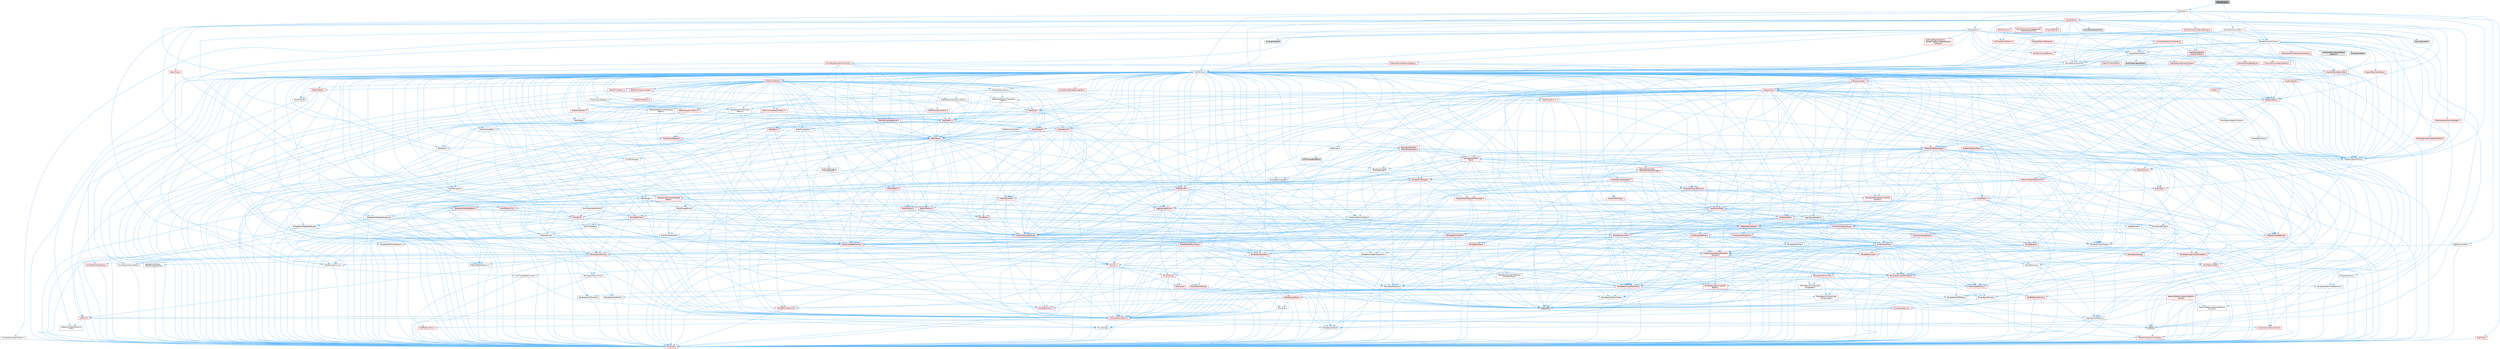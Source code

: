 digraph "PawnIterator.h"
{
 // INTERACTIVE_SVG=YES
 // LATEX_PDF_SIZE
  bgcolor="transparent";
  edge [fontname=Helvetica,fontsize=10,labelfontname=Helvetica,labelfontsize=10];
  node [fontname=Helvetica,fontsize=10,shape=box,height=0.2,width=0.4];
  Node1 [id="Node000001",label="PawnIterator.h",height=0.2,width=0.4,color="gray40", fillcolor="grey60", style="filled", fontcolor="black",tooltip=" "];
  Node1 -> Node2 [id="edge1_Node000001_Node000002",color="steelblue1",style="solid",tooltip=" "];
  Node2 [id="Node000002",label="EngineUtils.h",height=0.2,width=0.4,color="grey40", fillcolor="white", style="filled",URL="$d4/d61/EngineUtils_8h.html",tooltip=" "];
  Node2 -> Node3 [id="edge2_Node000002_Node000003",color="steelblue1",style="solid",tooltip=" "];
  Node3 [id="Node000003",label="CoreMinimal.h",height=0.2,width=0.4,color="grey40", fillcolor="white", style="filled",URL="$d7/d67/CoreMinimal_8h.html",tooltip=" "];
  Node3 -> Node4 [id="edge3_Node000003_Node000004",color="steelblue1",style="solid",tooltip=" "];
  Node4 [id="Node000004",label="CoreTypes.h",height=0.2,width=0.4,color="red", fillcolor="#FFF0F0", style="filled",URL="$dc/dec/CoreTypes_8h.html",tooltip=" "];
  Node3 -> Node18 [id="edge4_Node000003_Node000018",color="steelblue1",style="solid",tooltip=" "];
  Node18 [id="Node000018",label="CoreFwd.h",height=0.2,width=0.4,color="red", fillcolor="#FFF0F0", style="filled",URL="$d1/d1e/CoreFwd_8h.html",tooltip=" "];
  Node18 -> Node4 [id="edge5_Node000018_Node000004",color="steelblue1",style="solid",tooltip=" "];
  Node18 -> Node19 [id="edge6_Node000018_Node000019",color="steelblue1",style="solid",tooltip=" "];
  Node19 [id="Node000019",label="Containers/ContainersFwd.h",height=0.2,width=0.4,color="red", fillcolor="#FFF0F0", style="filled",URL="$d4/d0a/ContainersFwd_8h.html",tooltip=" "];
  Node19 -> Node4 [id="edge7_Node000019_Node000004",color="steelblue1",style="solid",tooltip=" "];
  Node19 -> Node20 [id="edge8_Node000019_Node000020",color="steelblue1",style="solid",tooltip=" "];
  Node20 [id="Node000020",label="Traits/IsContiguousContainer.h",height=0.2,width=0.4,color="red", fillcolor="#FFF0F0", style="filled",URL="$d5/d3c/IsContiguousContainer_8h.html",tooltip=" "];
  Node20 -> Node4 [id="edge9_Node000020_Node000004",color="steelblue1",style="solid",tooltip=" "];
  Node18 -> Node24 [id="edge10_Node000018_Node000024",color="steelblue1",style="solid",tooltip=" "];
  Node24 [id="Node000024",label="UObject/UObjectHierarchy\lFwd.h",height=0.2,width=0.4,color="grey40", fillcolor="white", style="filled",URL="$d3/d13/UObjectHierarchyFwd_8h.html",tooltip=" "];
  Node3 -> Node24 [id="edge11_Node000003_Node000024",color="steelblue1",style="solid",tooltip=" "];
  Node3 -> Node19 [id="edge12_Node000003_Node000019",color="steelblue1",style="solid",tooltip=" "];
  Node3 -> Node25 [id="edge13_Node000003_Node000025",color="steelblue1",style="solid",tooltip=" "];
  Node25 [id="Node000025",label="Misc/VarArgs.h",height=0.2,width=0.4,color="grey40", fillcolor="white", style="filled",URL="$d5/d6f/VarArgs_8h.html",tooltip=" "];
  Node25 -> Node4 [id="edge14_Node000025_Node000004",color="steelblue1",style="solid",tooltip=" "];
  Node3 -> Node26 [id="edge15_Node000003_Node000026",color="steelblue1",style="solid",tooltip=" "];
  Node26 [id="Node000026",label="Logging/LogVerbosity.h",height=0.2,width=0.4,color="grey40", fillcolor="white", style="filled",URL="$d2/d8f/LogVerbosity_8h.html",tooltip=" "];
  Node26 -> Node4 [id="edge16_Node000026_Node000004",color="steelblue1",style="solid",tooltip=" "];
  Node3 -> Node27 [id="edge17_Node000003_Node000027",color="steelblue1",style="solid",tooltip=" "];
  Node27 [id="Node000027",label="Misc/OutputDevice.h",height=0.2,width=0.4,color="red", fillcolor="#FFF0F0", style="filled",URL="$d7/d32/OutputDevice_8h.html",tooltip=" "];
  Node27 -> Node18 [id="edge18_Node000027_Node000018",color="steelblue1",style="solid",tooltip=" "];
  Node27 -> Node4 [id="edge19_Node000027_Node000004",color="steelblue1",style="solid",tooltip=" "];
  Node27 -> Node26 [id="edge20_Node000027_Node000026",color="steelblue1",style="solid",tooltip=" "];
  Node27 -> Node25 [id="edge21_Node000027_Node000025",color="steelblue1",style="solid",tooltip=" "];
  Node3 -> Node33 [id="edge22_Node000003_Node000033",color="steelblue1",style="solid",tooltip=" "];
  Node33 [id="Node000033",label="HAL/PlatformCrt.h",height=0.2,width=0.4,color="red", fillcolor="#FFF0F0", style="filled",URL="$d8/d75/PlatformCrt_8h.html",tooltip=" "];
  Node3 -> Node43 [id="edge23_Node000003_Node000043",color="steelblue1",style="solid",tooltip=" "];
  Node43 [id="Node000043",label="HAL/PlatformMisc.h",height=0.2,width=0.4,color="red", fillcolor="#FFF0F0", style="filled",URL="$d0/df5/PlatformMisc_8h.html",tooltip=" "];
  Node43 -> Node4 [id="edge24_Node000043_Node000004",color="steelblue1",style="solid",tooltip=" "];
  Node3 -> Node62 [id="edge25_Node000003_Node000062",color="steelblue1",style="solid",tooltip=" "];
  Node62 [id="Node000062",label="Misc/AssertionMacros.h",height=0.2,width=0.4,color="red", fillcolor="#FFF0F0", style="filled",URL="$d0/dfa/AssertionMacros_8h.html",tooltip=" "];
  Node62 -> Node4 [id="edge26_Node000062_Node000004",color="steelblue1",style="solid",tooltip=" "];
  Node62 -> Node43 [id="edge27_Node000062_Node000043",color="steelblue1",style="solid",tooltip=" "];
  Node62 -> Node63 [id="edge28_Node000062_Node000063",color="steelblue1",style="solid",tooltip=" "];
  Node63 [id="Node000063",label="Templates/EnableIf.h",height=0.2,width=0.4,color="grey40", fillcolor="white", style="filled",URL="$d7/d60/EnableIf_8h.html",tooltip=" "];
  Node63 -> Node4 [id="edge29_Node000063_Node000004",color="steelblue1",style="solid",tooltip=" "];
  Node62 -> Node25 [id="edge30_Node000062_Node000025",color="steelblue1",style="solid",tooltip=" "];
  Node62 -> Node70 [id="edge31_Node000062_Node000070",color="steelblue1",style="solid",tooltip=" "];
  Node70 [id="Node000070",label="atomic",height=0.2,width=0.4,color="grey60", fillcolor="#E0E0E0", style="filled",tooltip=" "];
  Node3 -> Node71 [id="edge32_Node000003_Node000071",color="steelblue1",style="solid",tooltip=" "];
  Node71 [id="Node000071",label="Templates/IsPointer.h",height=0.2,width=0.4,color="grey40", fillcolor="white", style="filled",URL="$d7/d05/IsPointer_8h.html",tooltip=" "];
  Node71 -> Node4 [id="edge33_Node000071_Node000004",color="steelblue1",style="solid",tooltip=" "];
  Node3 -> Node72 [id="edge34_Node000003_Node000072",color="steelblue1",style="solid",tooltip=" "];
  Node72 [id="Node000072",label="HAL/PlatformMemory.h",height=0.2,width=0.4,color="red", fillcolor="#FFF0F0", style="filled",URL="$de/d68/PlatformMemory_8h.html",tooltip=" "];
  Node72 -> Node4 [id="edge35_Node000072_Node000004",color="steelblue1",style="solid",tooltip=" "];
  Node3 -> Node55 [id="edge36_Node000003_Node000055",color="steelblue1",style="solid",tooltip=" "];
  Node55 [id="Node000055",label="HAL/PlatformAtomics.h",height=0.2,width=0.4,color="red", fillcolor="#FFF0F0", style="filled",URL="$d3/d36/PlatformAtomics_8h.html",tooltip=" "];
  Node55 -> Node4 [id="edge37_Node000055_Node000004",color="steelblue1",style="solid",tooltip=" "];
  Node3 -> Node77 [id="edge38_Node000003_Node000077",color="steelblue1",style="solid",tooltip=" "];
  Node77 [id="Node000077",label="Misc/Exec.h",height=0.2,width=0.4,color="grey40", fillcolor="white", style="filled",URL="$de/ddb/Exec_8h.html",tooltip=" "];
  Node77 -> Node4 [id="edge39_Node000077_Node000004",color="steelblue1",style="solid",tooltip=" "];
  Node77 -> Node62 [id="edge40_Node000077_Node000062",color="steelblue1",style="solid",tooltip=" "];
  Node3 -> Node78 [id="edge41_Node000003_Node000078",color="steelblue1",style="solid",tooltip=" "];
  Node78 [id="Node000078",label="HAL/MemoryBase.h",height=0.2,width=0.4,color="red", fillcolor="#FFF0F0", style="filled",URL="$d6/d9f/MemoryBase_8h.html",tooltip=" "];
  Node78 -> Node4 [id="edge42_Node000078_Node000004",color="steelblue1",style="solid",tooltip=" "];
  Node78 -> Node55 [id="edge43_Node000078_Node000055",color="steelblue1",style="solid",tooltip=" "];
  Node78 -> Node33 [id="edge44_Node000078_Node000033",color="steelblue1",style="solid",tooltip=" "];
  Node78 -> Node77 [id="edge45_Node000078_Node000077",color="steelblue1",style="solid",tooltip=" "];
  Node78 -> Node27 [id="edge46_Node000078_Node000027",color="steelblue1",style="solid",tooltip=" "];
  Node3 -> Node88 [id="edge47_Node000003_Node000088",color="steelblue1",style="solid",tooltip=" "];
  Node88 [id="Node000088",label="HAL/UnrealMemory.h",height=0.2,width=0.4,color="red", fillcolor="#FFF0F0", style="filled",URL="$d9/d96/UnrealMemory_8h.html",tooltip=" "];
  Node88 -> Node4 [id="edge48_Node000088_Node000004",color="steelblue1",style="solid",tooltip=" "];
  Node88 -> Node78 [id="edge49_Node000088_Node000078",color="steelblue1",style="solid",tooltip=" "];
  Node88 -> Node72 [id="edge50_Node000088_Node000072",color="steelblue1",style="solid",tooltip=" "];
  Node88 -> Node71 [id="edge51_Node000088_Node000071",color="steelblue1",style="solid",tooltip=" "];
  Node3 -> Node90 [id="edge52_Node000003_Node000090",color="steelblue1",style="solid",tooltip=" "];
  Node90 [id="Node000090",label="Templates/IsArithmetic.h",height=0.2,width=0.4,color="grey40", fillcolor="white", style="filled",URL="$d2/d5d/IsArithmetic_8h.html",tooltip=" "];
  Node90 -> Node4 [id="edge53_Node000090_Node000004",color="steelblue1",style="solid",tooltip=" "];
  Node3 -> Node84 [id="edge54_Node000003_Node000084",color="steelblue1",style="solid",tooltip=" "];
  Node84 [id="Node000084",label="Templates/AndOrNot.h",height=0.2,width=0.4,color="grey40", fillcolor="white", style="filled",URL="$db/d0a/AndOrNot_8h.html",tooltip=" "];
  Node84 -> Node4 [id="edge55_Node000084_Node000004",color="steelblue1",style="solid",tooltip=" "];
  Node3 -> Node91 [id="edge56_Node000003_Node000091",color="steelblue1",style="solid",tooltip=" "];
  Node91 [id="Node000091",label="Templates/IsPODType.h",height=0.2,width=0.4,color="grey40", fillcolor="white", style="filled",URL="$d7/db1/IsPODType_8h.html",tooltip=" "];
  Node91 -> Node4 [id="edge57_Node000091_Node000004",color="steelblue1",style="solid",tooltip=" "];
  Node3 -> Node92 [id="edge58_Node000003_Node000092",color="steelblue1",style="solid",tooltip=" "];
  Node92 [id="Node000092",label="Templates/IsUECoreType.h",height=0.2,width=0.4,color="grey40", fillcolor="white", style="filled",URL="$d1/db8/IsUECoreType_8h.html",tooltip=" "];
  Node92 -> Node4 [id="edge59_Node000092_Node000004",color="steelblue1",style="solid",tooltip=" "];
  Node92 -> Node8 [id="edge60_Node000092_Node000008",color="steelblue1",style="solid",tooltip=" "];
  Node8 [id="Node000008",label="type_traits",height=0.2,width=0.4,color="grey60", fillcolor="#E0E0E0", style="filled",tooltip=" "];
  Node3 -> Node85 [id="edge61_Node000003_Node000085",color="steelblue1",style="solid",tooltip=" "];
  Node85 [id="Node000085",label="Templates/IsTriviallyCopy\lConstructible.h",height=0.2,width=0.4,color="grey40", fillcolor="white", style="filled",URL="$d3/d78/IsTriviallyCopyConstructible_8h.html",tooltip=" "];
  Node85 -> Node4 [id="edge62_Node000085_Node000004",color="steelblue1",style="solid",tooltip=" "];
  Node85 -> Node8 [id="edge63_Node000085_Node000008",color="steelblue1",style="solid",tooltip=" "];
  Node3 -> Node93 [id="edge64_Node000003_Node000093",color="steelblue1",style="solid",tooltip=" "];
  Node93 [id="Node000093",label="Templates/UnrealTypeTraits.h",height=0.2,width=0.4,color="red", fillcolor="#FFF0F0", style="filled",URL="$d2/d2d/UnrealTypeTraits_8h.html",tooltip=" "];
  Node93 -> Node4 [id="edge65_Node000093_Node000004",color="steelblue1",style="solid",tooltip=" "];
  Node93 -> Node71 [id="edge66_Node000093_Node000071",color="steelblue1",style="solid",tooltip=" "];
  Node93 -> Node62 [id="edge67_Node000093_Node000062",color="steelblue1",style="solid",tooltip=" "];
  Node93 -> Node84 [id="edge68_Node000093_Node000084",color="steelblue1",style="solid",tooltip=" "];
  Node93 -> Node63 [id="edge69_Node000093_Node000063",color="steelblue1",style="solid",tooltip=" "];
  Node93 -> Node90 [id="edge70_Node000093_Node000090",color="steelblue1",style="solid",tooltip=" "];
  Node93 -> Node91 [id="edge71_Node000093_Node000091",color="steelblue1",style="solid",tooltip=" "];
  Node93 -> Node92 [id="edge72_Node000093_Node000092",color="steelblue1",style="solid",tooltip=" "];
  Node93 -> Node85 [id="edge73_Node000093_Node000085",color="steelblue1",style="solid",tooltip=" "];
  Node3 -> Node63 [id="edge74_Node000003_Node000063",color="steelblue1",style="solid",tooltip=" "];
  Node3 -> Node95 [id="edge75_Node000003_Node000095",color="steelblue1",style="solid",tooltip=" "];
  Node95 [id="Node000095",label="Templates/RemoveReference.h",height=0.2,width=0.4,color="grey40", fillcolor="white", style="filled",URL="$da/dbe/RemoveReference_8h.html",tooltip=" "];
  Node95 -> Node4 [id="edge76_Node000095_Node000004",color="steelblue1",style="solid",tooltip=" "];
  Node3 -> Node96 [id="edge77_Node000003_Node000096",color="steelblue1",style="solid",tooltip=" "];
  Node96 [id="Node000096",label="Templates/IntegralConstant.h",height=0.2,width=0.4,color="grey40", fillcolor="white", style="filled",URL="$db/d1b/IntegralConstant_8h.html",tooltip=" "];
  Node96 -> Node4 [id="edge78_Node000096_Node000004",color="steelblue1",style="solid",tooltip=" "];
  Node3 -> Node97 [id="edge79_Node000003_Node000097",color="steelblue1",style="solid",tooltip=" "];
  Node97 [id="Node000097",label="Templates/IsClass.h",height=0.2,width=0.4,color="grey40", fillcolor="white", style="filled",URL="$db/dcb/IsClass_8h.html",tooltip=" "];
  Node97 -> Node4 [id="edge80_Node000097_Node000004",color="steelblue1",style="solid",tooltip=" "];
  Node3 -> Node98 [id="edge81_Node000003_Node000098",color="steelblue1",style="solid",tooltip=" "];
  Node98 [id="Node000098",label="Templates/TypeCompatible\lBytes.h",height=0.2,width=0.4,color="red", fillcolor="#FFF0F0", style="filled",URL="$df/d0a/TypeCompatibleBytes_8h.html",tooltip=" "];
  Node98 -> Node4 [id="edge82_Node000098_Node000004",color="steelblue1",style="solid",tooltip=" "];
  Node98 -> Node8 [id="edge83_Node000098_Node000008",color="steelblue1",style="solid",tooltip=" "];
  Node3 -> Node20 [id="edge84_Node000003_Node000020",color="steelblue1",style="solid",tooltip=" "];
  Node3 -> Node99 [id="edge85_Node000003_Node000099",color="steelblue1",style="solid",tooltip=" "];
  Node99 [id="Node000099",label="Templates/UnrealTemplate.h",height=0.2,width=0.4,color="red", fillcolor="#FFF0F0", style="filled",URL="$d4/d24/UnrealTemplate_8h.html",tooltip=" "];
  Node99 -> Node4 [id="edge86_Node000099_Node000004",color="steelblue1",style="solid",tooltip=" "];
  Node99 -> Node71 [id="edge87_Node000099_Node000071",color="steelblue1",style="solid",tooltip=" "];
  Node99 -> Node88 [id="edge88_Node000099_Node000088",color="steelblue1",style="solid",tooltip=" "];
  Node99 -> Node93 [id="edge89_Node000099_Node000093",color="steelblue1",style="solid",tooltip=" "];
  Node99 -> Node95 [id="edge90_Node000099_Node000095",color="steelblue1",style="solid",tooltip=" "];
  Node99 -> Node65 [id="edge91_Node000099_Node000065",color="steelblue1",style="solid",tooltip=" "];
  Node65 [id="Node000065",label="Templates/Requires.h",height=0.2,width=0.4,color="grey40", fillcolor="white", style="filled",URL="$dc/d96/Requires_8h.html",tooltip=" "];
  Node65 -> Node63 [id="edge92_Node000065_Node000063",color="steelblue1",style="solid",tooltip=" "];
  Node65 -> Node8 [id="edge93_Node000065_Node000008",color="steelblue1",style="solid",tooltip=" "];
  Node99 -> Node98 [id="edge94_Node000099_Node000098",color="steelblue1",style="solid",tooltip=" "];
  Node99 -> Node20 [id="edge95_Node000099_Node000020",color="steelblue1",style="solid",tooltip=" "];
  Node99 -> Node8 [id="edge96_Node000099_Node000008",color="steelblue1",style="solid",tooltip=" "];
  Node3 -> Node48 [id="edge97_Node000003_Node000048",color="steelblue1",style="solid",tooltip=" "];
  Node48 [id="Node000048",label="Math/NumericLimits.h",height=0.2,width=0.4,color="grey40", fillcolor="white", style="filled",URL="$df/d1b/NumericLimits_8h.html",tooltip=" "];
  Node48 -> Node4 [id="edge98_Node000048_Node000004",color="steelblue1",style="solid",tooltip=" "];
  Node3 -> Node103 [id="edge99_Node000003_Node000103",color="steelblue1",style="solid",tooltip=" "];
  Node103 [id="Node000103",label="HAL/PlatformMath.h",height=0.2,width=0.4,color="red", fillcolor="#FFF0F0", style="filled",URL="$dc/d53/PlatformMath_8h.html",tooltip=" "];
  Node103 -> Node4 [id="edge100_Node000103_Node000004",color="steelblue1",style="solid",tooltip=" "];
  Node3 -> Node86 [id="edge101_Node000003_Node000086",color="steelblue1",style="solid",tooltip=" "];
  Node86 [id="Node000086",label="Templates/IsTriviallyCopy\lAssignable.h",height=0.2,width=0.4,color="grey40", fillcolor="white", style="filled",URL="$d2/df2/IsTriviallyCopyAssignable_8h.html",tooltip=" "];
  Node86 -> Node4 [id="edge102_Node000086_Node000004",color="steelblue1",style="solid",tooltip=" "];
  Node86 -> Node8 [id="edge103_Node000086_Node000008",color="steelblue1",style="solid",tooltip=" "];
  Node3 -> Node111 [id="edge104_Node000003_Node000111",color="steelblue1",style="solid",tooltip=" "];
  Node111 [id="Node000111",label="Templates/MemoryOps.h",height=0.2,width=0.4,color="red", fillcolor="#FFF0F0", style="filled",URL="$db/dea/MemoryOps_8h.html",tooltip=" "];
  Node111 -> Node4 [id="edge105_Node000111_Node000004",color="steelblue1",style="solid",tooltip=" "];
  Node111 -> Node88 [id="edge106_Node000111_Node000088",color="steelblue1",style="solid",tooltip=" "];
  Node111 -> Node86 [id="edge107_Node000111_Node000086",color="steelblue1",style="solid",tooltip=" "];
  Node111 -> Node85 [id="edge108_Node000111_Node000085",color="steelblue1",style="solid",tooltip=" "];
  Node111 -> Node65 [id="edge109_Node000111_Node000065",color="steelblue1",style="solid",tooltip=" "];
  Node111 -> Node93 [id="edge110_Node000111_Node000093",color="steelblue1",style="solid",tooltip=" "];
  Node111 -> Node8 [id="edge111_Node000111_Node000008",color="steelblue1",style="solid",tooltip=" "];
  Node3 -> Node112 [id="edge112_Node000003_Node000112",color="steelblue1",style="solid",tooltip=" "];
  Node112 [id="Node000112",label="Containers/ContainerAllocation\lPolicies.h",height=0.2,width=0.4,color="red", fillcolor="#FFF0F0", style="filled",URL="$d7/dff/ContainerAllocationPolicies_8h.html",tooltip=" "];
  Node112 -> Node4 [id="edge113_Node000112_Node000004",color="steelblue1",style="solid",tooltip=" "];
  Node112 -> Node112 [id="edge114_Node000112_Node000112",color="steelblue1",style="solid",tooltip=" "];
  Node112 -> Node103 [id="edge115_Node000112_Node000103",color="steelblue1",style="solid",tooltip=" "];
  Node112 -> Node88 [id="edge116_Node000112_Node000088",color="steelblue1",style="solid",tooltip=" "];
  Node112 -> Node48 [id="edge117_Node000112_Node000048",color="steelblue1",style="solid",tooltip=" "];
  Node112 -> Node62 [id="edge118_Node000112_Node000062",color="steelblue1",style="solid",tooltip=" "];
  Node112 -> Node111 [id="edge119_Node000112_Node000111",color="steelblue1",style="solid",tooltip=" "];
  Node112 -> Node98 [id="edge120_Node000112_Node000098",color="steelblue1",style="solid",tooltip=" "];
  Node112 -> Node8 [id="edge121_Node000112_Node000008",color="steelblue1",style="solid",tooltip=" "];
  Node3 -> Node115 [id="edge122_Node000003_Node000115",color="steelblue1",style="solid",tooltip=" "];
  Node115 [id="Node000115",label="Templates/IsEnumClass.h",height=0.2,width=0.4,color="grey40", fillcolor="white", style="filled",URL="$d7/d15/IsEnumClass_8h.html",tooltip=" "];
  Node115 -> Node4 [id="edge123_Node000115_Node000004",color="steelblue1",style="solid",tooltip=" "];
  Node115 -> Node84 [id="edge124_Node000115_Node000084",color="steelblue1",style="solid",tooltip=" "];
  Node3 -> Node116 [id="edge125_Node000003_Node000116",color="steelblue1",style="solid",tooltip=" "];
  Node116 [id="Node000116",label="HAL/PlatformProperties.h",height=0.2,width=0.4,color="red", fillcolor="#FFF0F0", style="filled",URL="$d9/db0/PlatformProperties_8h.html",tooltip=" "];
  Node116 -> Node4 [id="edge126_Node000116_Node000004",color="steelblue1",style="solid",tooltip=" "];
  Node3 -> Node119 [id="edge127_Node000003_Node000119",color="steelblue1",style="solid",tooltip=" "];
  Node119 [id="Node000119",label="Misc/EngineVersionBase.h",height=0.2,width=0.4,color="grey40", fillcolor="white", style="filled",URL="$d5/d2b/EngineVersionBase_8h.html",tooltip=" "];
  Node119 -> Node4 [id="edge128_Node000119_Node000004",color="steelblue1",style="solid",tooltip=" "];
  Node3 -> Node120 [id="edge129_Node000003_Node000120",color="steelblue1",style="solid",tooltip=" "];
  Node120 [id="Node000120",label="Internationalization\l/TextNamespaceFwd.h",height=0.2,width=0.4,color="grey40", fillcolor="white", style="filled",URL="$d8/d97/TextNamespaceFwd_8h.html",tooltip=" "];
  Node120 -> Node4 [id="edge130_Node000120_Node000004",color="steelblue1",style="solid",tooltip=" "];
  Node3 -> Node121 [id="edge131_Node000003_Node000121",color="steelblue1",style="solid",tooltip=" "];
  Node121 [id="Node000121",label="Serialization/Archive.h",height=0.2,width=0.4,color="red", fillcolor="#FFF0F0", style="filled",URL="$d7/d3b/Archive_8h.html",tooltip=" "];
  Node121 -> Node18 [id="edge132_Node000121_Node000018",color="steelblue1",style="solid",tooltip=" "];
  Node121 -> Node4 [id="edge133_Node000121_Node000004",color="steelblue1",style="solid",tooltip=" "];
  Node121 -> Node116 [id="edge134_Node000121_Node000116",color="steelblue1",style="solid",tooltip=" "];
  Node121 -> Node120 [id="edge135_Node000121_Node000120",color="steelblue1",style="solid",tooltip=" "];
  Node121 -> Node62 [id="edge136_Node000121_Node000062",color="steelblue1",style="solid",tooltip=" "];
  Node121 -> Node119 [id="edge137_Node000121_Node000119",color="steelblue1",style="solid",tooltip=" "];
  Node121 -> Node25 [id="edge138_Node000121_Node000025",color="steelblue1",style="solid",tooltip=" "];
  Node121 -> Node63 [id="edge139_Node000121_Node000063",color="steelblue1",style="solid",tooltip=" "];
  Node121 -> Node115 [id="edge140_Node000121_Node000115",color="steelblue1",style="solid",tooltip=" "];
  Node121 -> Node99 [id="edge141_Node000121_Node000099",color="steelblue1",style="solid",tooltip=" "];
  Node121 -> Node124 [id="edge142_Node000121_Node000124",color="steelblue1",style="solid",tooltip=" "];
  Node124 [id="Node000124",label="UObject/ObjectVersion.h",height=0.2,width=0.4,color="grey40", fillcolor="white", style="filled",URL="$da/d63/ObjectVersion_8h.html",tooltip=" "];
  Node124 -> Node4 [id="edge143_Node000124_Node000004",color="steelblue1",style="solid",tooltip=" "];
  Node3 -> Node125 [id="edge144_Node000003_Node000125",color="steelblue1",style="solid",tooltip=" "];
  Node125 [id="Node000125",label="Templates/Less.h",height=0.2,width=0.4,color="grey40", fillcolor="white", style="filled",URL="$de/dc8/Less_8h.html",tooltip=" "];
  Node125 -> Node4 [id="edge145_Node000125_Node000004",color="steelblue1",style="solid",tooltip=" "];
  Node125 -> Node99 [id="edge146_Node000125_Node000099",color="steelblue1",style="solid",tooltip=" "];
  Node3 -> Node126 [id="edge147_Node000003_Node000126",color="steelblue1",style="solid",tooltip=" "];
  Node126 [id="Node000126",label="Templates/Sorting.h",height=0.2,width=0.4,color="red", fillcolor="#FFF0F0", style="filled",URL="$d3/d9e/Sorting_8h.html",tooltip=" "];
  Node126 -> Node4 [id="edge148_Node000126_Node000004",color="steelblue1",style="solid",tooltip=" "];
  Node126 -> Node103 [id="edge149_Node000126_Node000103",color="steelblue1",style="solid",tooltip=" "];
  Node126 -> Node125 [id="edge150_Node000126_Node000125",color="steelblue1",style="solid",tooltip=" "];
  Node3 -> Node137 [id="edge151_Node000003_Node000137",color="steelblue1",style="solid",tooltip=" "];
  Node137 [id="Node000137",label="Misc/Char.h",height=0.2,width=0.4,color="red", fillcolor="#FFF0F0", style="filled",URL="$d0/d58/Char_8h.html",tooltip=" "];
  Node137 -> Node4 [id="edge152_Node000137_Node000004",color="steelblue1",style="solid",tooltip=" "];
  Node137 -> Node8 [id="edge153_Node000137_Node000008",color="steelblue1",style="solid",tooltip=" "];
  Node3 -> Node140 [id="edge154_Node000003_Node000140",color="steelblue1",style="solid",tooltip=" "];
  Node140 [id="Node000140",label="GenericPlatform/GenericPlatform\lStricmp.h",height=0.2,width=0.4,color="grey40", fillcolor="white", style="filled",URL="$d2/d86/GenericPlatformStricmp_8h.html",tooltip=" "];
  Node140 -> Node4 [id="edge155_Node000140_Node000004",color="steelblue1",style="solid",tooltip=" "];
  Node3 -> Node141 [id="edge156_Node000003_Node000141",color="steelblue1",style="solid",tooltip=" "];
  Node141 [id="Node000141",label="GenericPlatform/GenericPlatform\lString.h",height=0.2,width=0.4,color="red", fillcolor="#FFF0F0", style="filled",URL="$dd/d20/GenericPlatformString_8h.html",tooltip=" "];
  Node141 -> Node4 [id="edge157_Node000141_Node000004",color="steelblue1",style="solid",tooltip=" "];
  Node141 -> Node140 [id="edge158_Node000141_Node000140",color="steelblue1",style="solid",tooltip=" "];
  Node141 -> Node63 [id="edge159_Node000141_Node000063",color="steelblue1",style="solid",tooltip=" "];
  Node141 -> Node8 [id="edge160_Node000141_Node000008",color="steelblue1",style="solid",tooltip=" "];
  Node3 -> Node74 [id="edge161_Node000003_Node000074",color="steelblue1",style="solid",tooltip=" "];
  Node74 [id="Node000074",label="HAL/PlatformString.h",height=0.2,width=0.4,color="red", fillcolor="#FFF0F0", style="filled",URL="$db/db5/PlatformString_8h.html",tooltip=" "];
  Node74 -> Node4 [id="edge162_Node000074_Node000004",color="steelblue1",style="solid",tooltip=" "];
  Node3 -> Node144 [id="edge163_Node000003_Node000144",color="steelblue1",style="solid",tooltip=" "];
  Node144 [id="Node000144",label="Misc/CString.h",height=0.2,width=0.4,color="red", fillcolor="#FFF0F0", style="filled",URL="$d2/d49/CString_8h.html",tooltip=" "];
  Node144 -> Node4 [id="edge164_Node000144_Node000004",color="steelblue1",style="solid",tooltip=" "];
  Node144 -> Node33 [id="edge165_Node000144_Node000033",color="steelblue1",style="solid",tooltip=" "];
  Node144 -> Node74 [id="edge166_Node000144_Node000074",color="steelblue1",style="solid",tooltip=" "];
  Node144 -> Node62 [id="edge167_Node000144_Node000062",color="steelblue1",style="solid",tooltip=" "];
  Node144 -> Node137 [id="edge168_Node000144_Node000137",color="steelblue1",style="solid",tooltip=" "];
  Node144 -> Node25 [id="edge169_Node000144_Node000025",color="steelblue1",style="solid",tooltip=" "];
  Node3 -> Node145 [id="edge170_Node000003_Node000145",color="steelblue1",style="solid",tooltip=" "];
  Node145 [id="Node000145",label="Misc/Crc.h",height=0.2,width=0.4,color="red", fillcolor="#FFF0F0", style="filled",URL="$d4/dd2/Crc_8h.html",tooltip=" "];
  Node145 -> Node4 [id="edge171_Node000145_Node000004",color="steelblue1",style="solid",tooltip=" "];
  Node145 -> Node74 [id="edge172_Node000145_Node000074",color="steelblue1",style="solid",tooltip=" "];
  Node145 -> Node62 [id="edge173_Node000145_Node000062",color="steelblue1",style="solid",tooltip=" "];
  Node145 -> Node144 [id="edge174_Node000145_Node000144",color="steelblue1",style="solid",tooltip=" "];
  Node145 -> Node137 [id="edge175_Node000145_Node000137",color="steelblue1",style="solid",tooltip=" "];
  Node145 -> Node93 [id="edge176_Node000145_Node000093",color="steelblue1",style="solid",tooltip=" "];
  Node3 -> Node136 [id="edge177_Node000003_Node000136",color="steelblue1",style="solid",tooltip=" "];
  Node136 [id="Node000136",label="Math/UnrealMathUtility.h",height=0.2,width=0.4,color="red", fillcolor="#FFF0F0", style="filled",URL="$db/db8/UnrealMathUtility_8h.html",tooltip=" "];
  Node136 -> Node4 [id="edge178_Node000136_Node000004",color="steelblue1",style="solid",tooltip=" "];
  Node136 -> Node62 [id="edge179_Node000136_Node000062",color="steelblue1",style="solid",tooltip=" "];
  Node136 -> Node103 [id="edge180_Node000136_Node000103",color="steelblue1",style="solid",tooltip=" "];
  Node136 -> Node65 [id="edge181_Node000136_Node000065",color="steelblue1",style="solid",tooltip=" "];
  Node3 -> Node146 [id="edge182_Node000003_Node000146",color="steelblue1",style="solid",tooltip=" "];
  Node146 [id="Node000146",label="Containers/UnrealString.h",height=0.2,width=0.4,color="red", fillcolor="#FFF0F0", style="filled",URL="$d5/dba/UnrealString_8h.html",tooltip=" "];
  Node3 -> Node150 [id="edge183_Node000003_Node000150",color="steelblue1",style="solid",tooltip=" "];
  Node150 [id="Node000150",label="Containers/Array.h",height=0.2,width=0.4,color="red", fillcolor="#FFF0F0", style="filled",URL="$df/dd0/Array_8h.html",tooltip=" "];
  Node150 -> Node4 [id="edge184_Node000150_Node000004",color="steelblue1",style="solid",tooltip=" "];
  Node150 -> Node62 [id="edge185_Node000150_Node000062",color="steelblue1",style="solid",tooltip=" "];
  Node150 -> Node88 [id="edge186_Node000150_Node000088",color="steelblue1",style="solid",tooltip=" "];
  Node150 -> Node93 [id="edge187_Node000150_Node000093",color="steelblue1",style="solid",tooltip=" "];
  Node150 -> Node99 [id="edge188_Node000150_Node000099",color="steelblue1",style="solid",tooltip=" "];
  Node150 -> Node112 [id="edge189_Node000150_Node000112",color="steelblue1",style="solid",tooltip=" "];
  Node150 -> Node121 [id="edge190_Node000150_Node000121",color="steelblue1",style="solid",tooltip=" "];
  Node150 -> Node129 [id="edge191_Node000150_Node000129",color="steelblue1",style="solid",tooltip=" "];
  Node129 [id="Node000129",label="Templates/Invoke.h",height=0.2,width=0.4,color="red", fillcolor="#FFF0F0", style="filled",URL="$d7/deb/Invoke_8h.html",tooltip=" "];
  Node129 -> Node4 [id="edge192_Node000129_Node000004",color="steelblue1",style="solid",tooltip=" "];
  Node129 -> Node99 [id="edge193_Node000129_Node000099",color="steelblue1",style="solid",tooltip=" "];
  Node129 -> Node8 [id="edge194_Node000129_Node000008",color="steelblue1",style="solid",tooltip=" "];
  Node150 -> Node125 [id="edge195_Node000150_Node000125",color="steelblue1",style="solid",tooltip=" "];
  Node150 -> Node65 [id="edge196_Node000150_Node000065",color="steelblue1",style="solid",tooltip=" "];
  Node150 -> Node126 [id="edge197_Node000150_Node000126",color="steelblue1",style="solid",tooltip=" "];
  Node150 -> Node173 [id="edge198_Node000150_Node000173",color="steelblue1",style="solid",tooltip=" "];
  Node173 [id="Node000173",label="Templates/AlignmentTemplates.h",height=0.2,width=0.4,color="red", fillcolor="#FFF0F0", style="filled",URL="$dd/d32/AlignmentTemplates_8h.html",tooltip=" "];
  Node173 -> Node4 [id="edge199_Node000173_Node000004",color="steelblue1",style="solid",tooltip=" "];
  Node173 -> Node71 [id="edge200_Node000173_Node000071",color="steelblue1",style="solid",tooltip=" "];
  Node150 -> Node8 [id="edge201_Node000150_Node000008",color="steelblue1",style="solid",tooltip=" "];
  Node3 -> Node174 [id="edge202_Node000003_Node000174",color="steelblue1",style="solid",tooltip=" "];
  Node174 [id="Node000174",label="Misc/FrameNumber.h",height=0.2,width=0.4,color="grey40", fillcolor="white", style="filled",URL="$dd/dbd/FrameNumber_8h.html",tooltip=" "];
  Node174 -> Node4 [id="edge203_Node000174_Node000004",color="steelblue1",style="solid",tooltip=" "];
  Node174 -> Node48 [id="edge204_Node000174_Node000048",color="steelblue1",style="solid",tooltip=" "];
  Node174 -> Node136 [id="edge205_Node000174_Node000136",color="steelblue1",style="solid",tooltip=" "];
  Node174 -> Node63 [id="edge206_Node000174_Node000063",color="steelblue1",style="solid",tooltip=" "];
  Node174 -> Node93 [id="edge207_Node000174_Node000093",color="steelblue1",style="solid",tooltip=" "];
  Node3 -> Node175 [id="edge208_Node000003_Node000175",color="steelblue1",style="solid",tooltip=" "];
  Node175 [id="Node000175",label="Misc/Timespan.h",height=0.2,width=0.4,color="grey40", fillcolor="white", style="filled",URL="$da/dd9/Timespan_8h.html",tooltip=" "];
  Node175 -> Node4 [id="edge209_Node000175_Node000004",color="steelblue1",style="solid",tooltip=" "];
  Node175 -> Node176 [id="edge210_Node000175_Node000176",color="steelblue1",style="solid",tooltip=" "];
  Node176 [id="Node000176",label="Math/Interval.h",height=0.2,width=0.4,color="grey40", fillcolor="white", style="filled",URL="$d1/d55/Interval_8h.html",tooltip=" "];
  Node176 -> Node4 [id="edge211_Node000176_Node000004",color="steelblue1",style="solid",tooltip=" "];
  Node176 -> Node90 [id="edge212_Node000176_Node000090",color="steelblue1",style="solid",tooltip=" "];
  Node176 -> Node93 [id="edge213_Node000176_Node000093",color="steelblue1",style="solid",tooltip=" "];
  Node176 -> Node48 [id="edge214_Node000176_Node000048",color="steelblue1",style="solid",tooltip=" "];
  Node176 -> Node136 [id="edge215_Node000176_Node000136",color="steelblue1",style="solid",tooltip=" "];
  Node175 -> Node136 [id="edge216_Node000175_Node000136",color="steelblue1",style="solid",tooltip=" "];
  Node175 -> Node62 [id="edge217_Node000175_Node000062",color="steelblue1",style="solid",tooltip=" "];
  Node3 -> Node177 [id="edge218_Node000003_Node000177",color="steelblue1",style="solid",tooltip=" "];
  Node177 [id="Node000177",label="Containers/StringConv.h",height=0.2,width=0.4,color="red", fillcolor="#FFF0F0", style="filled",URL="$d3/ddf/StringConv_8h.html",tooltip=" "];
  Node177 -> Node4 [id="edge219_Node000177_Node000004",color="steelblue1",style="solid",tooltip=" "];
  Node177 -> Node62 [id="edge220_Node000177_Node000062",color="steelblue1",style="solid",tooltip=" "];
  Node177 -> Node112 [id="edge221_Node000177_Node000112",color="steelblue1",style="solid",tooltip=" "];
  Node177 -> Node150 [id="edge222_Node000177_Node000150",color="steelblue1",style="solid",tooltip=" "];
  Node177 -> Node144 [id="edge223_Node000177_Node000144",color="steelblue1",style="solid",tooltip=" "];
  Node177 -> Node178 [id="edge224_Node000177_Node000178",color="steelblue1",style="solid",tooltip=" "];
  Node178 [id="Node000178",label="Templates/IsArray.h",height=0.2,width=0.4,color="grey40", fillcolor="white", style="filled",URL="$d8/d8d/IsArray_8h.html",tooltip=" "];
  Node178 -> Node4 [id="edge225_Node000178_Node000004",color="steelblue1",style="solid",tooltip=" "];
  Node177 -> Node99 [id="edge226_Node000177_Node000099",color="steelblue1",style="solid",tooltip=" "];
  Node177 -> Node93 [id="edge227_Node000177_Node000093",color="steelblue1",style="solid",tooltip=" "];
  Node177 -> Node20 [id="edge228_Node000177_Node000020",color="steelblue1",style="solid",tooltip=" "];
  Node177 -> Node8 [id="edge229_Node000177_Node000008",color="steelblue1",style="solid",tooltip=" "];
  Node3 -> Node179 [id="edge230_Node000003_Node000179",color="steelblue1",style="solid",tooltip=" "];
  Node179 [id="Node000179",label="UObject/UnrealNames.h",height=0.2,width=0.4,color="red", fillcolor="#FFF0F0", style="filled",URL="$d8/db1/UnrealNames_8h.html",tooltip=" "];
  Node179 -> Node4 [id="edge231_Node000179_Node000004",color="steelblue1",style="solid",tooltip=" "];
  Node3 -> Node181 [id="edge232_Node000003_Node000181",color="steelblue1",style="solid",tooltip=" "];
  Node181 [id="Node000181",label="UObject/NameTypes.h",height=0.2,width=0.4,color="red", fillcolor="#FFF0F0", style="filled",URL="$d6/d35/NameTypes_8h.html",tooltip=" "];
  Node181 -> Node4 [id="edge233_Node000181_Node000004",color="steelblue1",style="solid",tooltip=" "];
  Node181 -> Node62 [id="edge234_Node000181_Node000062",color="steelblue1",style="solid",tooltip=" "];
  Node181 -> Node88 [id="edge235_Node000181_Node000088",color="steelblue1",style="solid",tooltip=" "];
  Node181 -> Node93 [id="edge236_Node000181_Node000093",color="steelblue1",style="solid",tooltip=" "];
  Node181 -> Node99 [id="edge237_Node000181_Node000099",color="steelblue1",style="solid",tooltip=" "];
  Node181 -> Node146 [id="edge238_Node000181_Node000146",color="steelblue1",style="solid",tooltip=" "];
  Node181 -> Node177 [id="edge239_Node000181_Node000177",color="steelblue1",style="solid",tooltip=" "];
  Node181 -> Node179 [id="edge240_Node000181_Node000179",color="steelblue1",style="solid",tooltip=" "];
  Node3 -> Node189 [id="edge241_Node000003_Node000189",color="steelblue1",style="solid",tooltip=" "];
  Node189 [id="Node000189",label="Misc/Parse.h",height=0.2,width=0.4,color="red", fillcolor="#FFF0F0", style="filled",URL="$dc/d71/Parse_8h.html",tooltip=" "];
  Node189 -> Node146 [id="edge242_Node000189_Node000146",color="steelblue1",style="solid",tooltip=" "];
  Node189 -> Node4 [id="edge243_Node000189_Node000004",color="steelblue1",style="solid",tooltip=" "];
  Node189 -> Node33 [id="edge244_Node000189_Node000033",color="steelblue1",style="solid",tooltip=" "];
  Node189 -> Node50 [id="edge245_Node000189_Node000050",color="steelblue1",style="solid",tooltip=" "];
  Node50 [id="Node000050",label="Misc/EnumClassFlags.h",height=0.2,width=0.4,color="grey40", fillcolor="white", style="filled",URL="$d8/de7/EnumClassFlags_8h.html",tooltip=" "];
  Node189 -> Node190 [id="edge246_Node000189_Node000190",color="steelblue1",style="solid",tooltip=" "];
  Node190 [id="Node000190",label="Templates/Function.h",height=0.2,width=0.4,color="red", fillcolor="#FFF0F0", style="filled",URL="$df/df5/Function_8h.html",tooltip=" "];
  Node190 -> Node4 [id="edge247_Node000190_Node000004",color="steelblue1",style="solid",tooltip=" "];
  Node190 -> Node62 [id="edge248_Node000190_Node000062",color="steelblue1",style="solid",tooltip=" "];
  Node190 -> Node88 [id="edge249_Node000190_Node000088",color="steelblue1",style="solid",tooltip=" "];
  Node190 -> Node93 [id="edge250_Node000190_Node000093",color="steelblue1",style="solid",tooltip=" "];
  Node190 -> Node129 [id="edge251_Node000190_Node000129",color="steelblue1",style="solid",tooltip=" "];
  Node190 -> Node99 [id="edge252_Node000190_Node000099",color="steelblue1",style="solid",tooltip=" "];
  Node190 -> Node65 [id="edge253_Node000190_Node000065",color="steelblue1",style="solid",tooltip=" "];
  Node190 -> Node136 [id="edge254_Node000190_Node000136",color="steelblue1",style="solid",tooltip=" "];
  Node190 -> Node8 [id="edge255_Node000190_Node000008",color="steelblue1",style="solid",tooltip=" "];
  Node3 -> Node173 [id="edge256_Node000003_Node000173",color="steelblue1",style="solid",tooltip=" "];
  Node3 -> Node192 [id="edge257_Node000003_Node000192",color="steelblue1",style="solid",tooltip=" "];
  Node192 [id="Node000192",label="Misc/StructBuilder.h",height=0.2,width=0.4,color="grey40", fillcolor="white", style="filled",URL="$d9/db3/StructBuilder_8h.html",tooltip=" "];
  Node192 -> Node4 [id="edge258_Node000192_Node000004",color="steelblue1",style="solid",tooltip=" "];
  Node192 -> Node136 [id="edge259_Node000192_Node000136",color="steelblue1",style="solid",tooltip=" "];
  Node192 -> Node173 [id="edge260_Node000192_Node000173",color="steelblue1",style="solid",tooltip=" "];
  Node3 -> Node105 [id="edge261_Node000003_Node000105",color="steelblue1",style="solid",tooltip=" "];
  Node105 [id="Node000105",label="Templates/Decay.h",height=0.2,width=0.4,color="grey40", fillcolor="white", style="filled",URL="$dd/d0f/Decay_8h.html",tooltip=" "];
  Node105 -> Node4 [id="edge262_Node000105_Node000004",color="steelblue1",style="solid",tooltip=" "];
  Node105 -> Node95 [id="edge263_Node000105_Node000095",color="steelblue1",style="solid",tooltip=" "];
  Node105 -> Node8 [id="edge264_Node000105_Node000008",color="steelblue1",style="solid",tooltip=" "];
  Node3 -> Node193 [id="edge265_Node000003_Node000193",color="steelblue1",style="solid",tooltip=" "];
  Node193 [id="Node000193",label="Templates/PointerIsConvertible\lFromTo.h",height=0.2,width=0.4,color="red", fillcolor="#FFF0F0", style="filled",URL="$d6/d65/PointerIsConvertibleFromTo_8h.html",tooltip=" "];
  Node193 -> Node4 [id="edge266_Node000193_Node000004",color="steelblue1",style="solid",tooltip=" "];
  Node193 -> Node8 [id="edge267_Node000193_Node000008",color="steelblue1",style="solid",tooltip=" "];
  Node3 -> Node129 [id="edge268_Node000003_Node000129",color="steelblue1",style="solid",tooltip=" "];
  Node3 -> Node190 [id="edge269_Node000003_Node000190",color="steelblue1",style="solid",tooltip=" "];
  Node3 -> Node162 [id="edge270_Node000003_Node000162",color="steelblue1",style="solid",tooltip=" "];
  Node162 [id="Node000162",label="Templates/TypeHash.h",height=0.2,width=0.4,color="red", fillcolor="#FFF0F0", style="filled",URL="$d1/d62/TypeHash_8h.html",tooltip=" "];
  Node162 -> Node4 [id="edge271_Node000162_Node000004",color="steelblue1",style="solid",tooltip=" "];
  Node162 -> Node65 [id="edge272_Node000162_Node000065",color="steelblue1",style="solid",tooltip=" "];
  Node162 -> Node145 [id="edge273_Node000162_Node000145",color="steelblue1",style="solid",tooltip=" "];
  Node162 -> Node8 [id="edge274_Node000162_Node000008",color="steelblue1",style="solid",tooltip=" "];
  Node3 -> Node194 [id="edge275_Node000003_Node000194",color="steelblue1",style="solid",tooltip=" "];
  Node194 [id="Node000194",label="Containers/ScriptArray.h",height=0.2,width=0.4,color="red", fillcolor="#FFF0F0", style="filled",URL="$dc/daf/ScriptArray_8h.html",tooltip=" "];
  Node194 -> Node4 [id="edge276_Node000194_Node000004",color="steelblue1",style="solid",tooltip=" "];
  Node194 -> Node62 [id="edge277_Node000194_Node000062",color="steelblue1",style="solid",tooltip=" "];
  Node194 -> Node88 [id="edge278_Node000194_Node000088",color="steelblue1",style="solid",tooltip=" "];
  Node194 -> Node112 [id="edge279_Node000194_Node000112",color="steelblue1",style="solid",tooltip=" "];
  Node194 -> Node150 [id="edge280_Node000194_Node000150",color="steelblue1",style="solid",tooltip=" "];
  Node3 -> Node195 [id="edge281_Node000003_Node000195",color="steelblue1",style="solid",tooltip=" "];
  Node195 [id="Node000195",label="Containers/BitArray.h",height=0.2,width=0.4,color="red", fillcolor="#FFF0F0", style="filled",URL="$d1/de4/BitArray_8h.html",tooltip=" "];
  Node195 -> Node112 [id="edge282_Node000195_Node000112",color="steelblue1",style="solid",tooltip=" "];
  Node195 -> Node4 [id="edge283_Node000195_Node000004",color="steelblue1",style="solid",tooltip=" "];
  Node195 -> Node55 [id="edge284_Node000195_Node000055",color="steelblue1",style="solid",tooltip=" "];
  Node195 -> Node88 [id="edge285_Node000195_Node000088",color="steelblue1",style="solid",tooltip=" "];
  Node195 -> Node136 [id="edge286_Node000195_Node000136",color="steelblue1",style="solid",tooltip=" "];
  Node195 -> Node62 [id="edge287_Node000195_Node000062",color="steelblue1",style="solid",tooltip=" "];
  Node195 -> Node50 [id="edge288_Node000195_Node000050",color="steelblue1",style="solid",tooltip=" "];
  Node195 -> Node121 [id="edge289_Node000195_Node000121",color="steelblue1",style="solid",tooltip=" "];
  Node195 -> Node63 [id="edge290_Node000195_Node000063",color="steelblue1",style="solid",tooltip=" "];
  Node195 -> Node129 [id="edge291_Node000195_Node000129",color="steelblue1",style="solid",tooltip=" "];
  Node195 -> Node99 [id="edge292_Node000195_Node000099",color="steelblue1",style="solid",tooltip=" "];
  Node195 -> Node93 [id="edge293_Node000195_Node000093",color="steelblue1",style="solid",tooltip=" "];
  Node3 -> Node196 [id="edge294_Node000003_Node000196",color="steelblue1",style="solid",tooltip=" "];
  Node196 [id="Node000196",label="Containers/SparseArray.h",height=0.2,width=0.4,color="red", fillcolor="#FFF0F0", style="filled",URL="$d5/dbf/SparseArray_8h.html",tooltip=" "];
  Node196 -> Node4 [id="edge295_Node000196_Node000004",color="steelblue1",style="solid",tooltip=" "];
  Node196 -> Node62 [id="edge296_Node000196_Node000062",color="steelblue1",style="solid",tooltip=" "];
  Node196 -> Node88 [id="edge297_Node000196_Node000088",color="steelblue1",style="solid",tooltip=" "];
  Node196 -> Node93 [id="edge298_Node000196_Node000093",color="steelblue1",style="solid",tooltip=" "];
  Node196 -> Node99 [id="edge299_Node000196_Node000099",color="steelblue1",style="solid",tooltip=" "];
  Node196 -> Node112 [id="edge300_Node000196_Node000112",color="steelblue1",style="solid",tooltip=" "];
  Node196 -> Node125 [id="edge301_Node000196_Node000125",color="steelblue1",style="solid",tooltip=" "];
  Node196 -> Node150 [id="edge302_Node000196_Node000150",color="steelblue1",style="solid",tooltip=" "];
  Node196 -> Node136 [id="edge303_Node000196_Node000136",color="steelblue1",style="solid",tooltip=" "];
  Node196 -> Node194 [id="edge304_Node000196_Node000194",color="steelblue1",style="solid",tooltip=" "];
  Node196 -> Node195 [id="edge305_Node000196_Node000195",color="steelblue1",style="solid",tooltip=" "];
  Node196 -> Node146 [id="edge306_Node000196_Node000146",color="steelblue1",style="solid",tooltip=" "];
  Node3 -> Node212 [id="edge307_Node000003_Node000212",color="steelblue1",style="solid",tooltip=" "];
  Node212 [id="Node000212",label="Containers/Set.h",height=0.2,width=0.4,color="red", fillcolor="#FFF0F0", style="filled",URL="$d4/d45/Set_8h.html",tooltip=" "];
  Node212 -> Node112 [id="edge308_Node000212_Node000112",color="steelblue1",style="solid",tooltip=" "];
  Node212 -> Node196 [id="edge309_Node000212_Node000196",color="steelblue1",style="solid",tooltip=" "];
  Node212 -> Node19 [id="edge310_Node000212_Node000019",color="steelblue1",style="solid",tooltip=" "];
  Node212 -> Node136 [id="edge311_Node000212_Node000136",color="steelblue1",style="solid",tooltip=" "];
  Node212 -> Node62 [id="edge312_Node000212_Node000062",color="steelblue1",style="solid",tooltip=" "];
  Node212 -> Node192 [id="edge313_Node000212_Node000192",color="steelblue1",style="solid",tooltip=" "];
  Node212 -> Node190 [id="edge314_Node000212_Node000190",color="steelblue1",style="solid",tooltip=" "];
  Node212 -> Node126 [id="edge315_Node000212_Node000126",color="steelblue1",style="solid",tooltip=" "];
  Node212 -> Node162 [id="edge316_Node000212_Node000162",color="steelblue1",style="solid",tooltip=" "];
  Node212 -> Node99 [id="edge317_Node000212_Node000099",color="steelblue1",style="solid",tooltip=" "];
  Node212 -> Node8 [id="edge318_Node000212_Node000008",color="steelblue1",style="solid",tooltip=" "];
  Node3 -> Node215 [id="edge319_Node000003_Node000215",color="steelblue1",style="solid",tooltip=" "];
  Node215 [id="Node000215",label="Algo/Reverse.h",height=0.2,width=0.4,color="grey40", fillcolor="white", style="filled",URL="$d5/d93/Reverse_8h.html",tooltip=" "];
  Node215 -> Node4 [id="edge320_Node000215_Node000004",color="steelblue1",style="solid",tooltip=" "];
  Node215 -> Node99 [id="edge321_Node000215_Node000099",color="steelblue1",style="solid",tooltip=" "];
  Node3 -> Node216 [id="edge322_Node000003_Node000216",color="steelblue1",style="solid",tooltip=" "];
  Node216 [id="Node000216",label="Containers/Map.h",height=0.2,width=0.4,color="red", fillcolor="#FFF0F0", style="filled",URL="$df/d79/Map_8h.html",tooltip=" "];
  Node216 -> Node4 [id="edge323_Node000216_Node000004",color="steelblue1",style="solid",tooltip=" "];
  Node216 -> Node215 [id="edge324_Node000216_Node000215",color="steelblue1",style="solid",tooltip=" "];
  Node216 -> Node212 [id="edge325_Node000216_Node000212",color="steelblue1",style="solid",tooltip=" "];
  Node216 -> Node146 [id="edge326_Node000216_Node000146",color="steelblue1",style="solid",tooltip=" "];
  Node216 -> Node62 [id="edge327_Node000216_Node000062",color="steelblue1",style="solid",tooltip=" "];
  Node216 -> Node192 [id="edge328_Node000216_Node000192",color="steelblue1",style="solid",tooltip=" "];
  Node216 -> Node190 [id="edge329_Node000216_Node000190",color="steelblue1",style="solid",tooltip=" "];
  Node216 -> Node126 [id="edge330_Node000216_Node000126",color="steelblue1",style="solid",tooltip=" "];
  Node216 -> Node217 [id="edge331_Node000216_Node000217",color="steelblue1",style="solid",tooltip=" "];
  Node217 [id="Node000217",label="Templates/Tuple.h",height=0.2,width=0.4,color="red", fillcolor="#FFF0F0", style="filled",URL="$d2/d4f/Tuple_8h.html",tooltip=" "];
  Node217 -> Node4 [id="edge332_Node000217_Node000004",color="steelblue1",style="solid",tooltip=" "];
  Node217 -> Node99 [id="edge333_Node000217_Node000099",color="steelblue1",style="solid",tooltip=" "];
  Node217 -> Node218 [id="edge334_Node000217_Node000218",color="steelblue1",style="solid",tooltip=" "];
  Node218 [id="Node000218",label="Delegates/IntegerSequence.h",height=0.2,width=0.4,color="grey40", fillcolor="white", style="filled",URL="$d2/dcc/IntegerSequence_8h.html",tooltip=" "];
  Node218 -> Node4 [id="edge335_Node000218_Node000004",color="steelblue1",style="solid",tooltip=" "];
  Node217 -> Node129 [id="edge336_Node000217_Node000129",color="steelblue1",style="solid",tooltip=" "];
  Node217 -> Node65 [id="edge337_Node000217_Node000065",color="steelblue1",style="solid",tooltip=" "];
  Node217 -> Node162 [id="edge338_Node000217_Node000162",color="steelblue1",style="solid",tooltip=" "];
  Node217 -> Node8 [id="edge339_Node000217_Node000008",color="steelblue1",style="solid",tooltip=" "];
  Node216 -> Node99 [id="edge340_Node000216_Node000099",color="steelblue1",style="solid",tooltip=" "];
  Node216 -> Node93 [id="edge341_Node000216_Node000093",color="steelblue1",style="solid",tooltip=" "];
  Node216 -> Node8 [id="edge342_Node000216_Node000008",color="steelblue1",style="solid",tooltip=" "];
  Node3 -> Node220 [id="edge343_Node000003_Node000220",color="steelblue1",style="solid",tooltip=" "];
  Node220 [id="Node000220",label="Math/IntPoint.h",height=0.2,width=0.4,color="red", fillcolor="#FFF0F0", style="filled",URL="$d3/df7/IntPoint_8h.html",tooltip=" "];
  Node220 -> Node4 [id="edge344_Node000220_Node000004",color="steelblue1",style="solid",tooltip=" "];
  Node220 -> Node62 [id="edge345_Node000220_Node000062",color="steelblue1",style="solid",tooltip=" "];
  Node220 -> Node189 [id="edge346_Node000220_Node000189",color="steelblue1",style="solid",tooltip=" "];
  Node220 -> Node136 [id="edge347_Node000220_Node000136",color="steelblue1",style="solid",tooltip=" "];
  Node220 -> Node146 [id="edge348_Node000220_Node000146",color="steelblue1",style="solid",tooltip=" "];
  Node220 -> Node162 [id="edge349_Node000220_Node000162",color="steelblue1",style="solid",tooltip=" "];
  Node3 -> Node222 [id="edge350_Node000003_Node000222",color="steelblue1",style="solid",tooltip=" "];
  Node222 [id="Node000222",label="Math/IntVector.h",height=0.2,width=0.4,color="red", fillcolor="#FFF0F0", style="filled",URL="$d7/d44/IntVector_8h.html",tooltip=" "];
  Node222 -> Node4 [id="edge351_Node000222_Node000004",color="steelblue1",style="solid",tooltip=" "];
  Node222 -> Node145 [id="edge352_Node000222_Node000145",color="steelblue1",style="solid",tooltip=" "];
  Node222 -> Node189 [id="edge353_Node000222_Node000189",color="steelblue1",style="solid",tooltip=" "];
  Node222 -> Node136 [id="edge354_Node000222_Node000136",color="steelblue1",style="solid",tooltip=" "];
  Node222 -> Node146 [id="edge355_Node000222_Node000146",color="steelblue1",style="solid",tooltip=" "];
  Node3 -> Node223 [id="edge356_Node000003_Node000223",color="steelblue1",style="solid",tooltip=" "];
  Node223 [id="Node000223",label="Logging/LogCategory.h",height=0.2,width=0.4,color="grey40", fillcolor="white", style="filled",URL="$d9/d36/LogCategory_8h.html",tooltip=" "];
  Node223 -> Node4 [id="edge357_Node000223_Node000004",color="steelblue1",style="solid",tooltip=" "];
  Node223 -> Node26 [id="edge358_Node000223_Node000026",color="steelblue1",style="solid",tooltip=" "];
  Node223 -> Node181 [id="edge359_Node000223_Node000181",color="steelblue1",style="solid",tooltip=" "];
  Node3 -> Node224 [id="edge360_Node000003_Node000224",color="steelblue1",style="solid",tooltip=" "];
  Node224 [id="Node000224",label="Logging/LogMacros.h",height=0.2,width=0.4,color="red", fillcolor="#FFF0F0", style="filled",URL="$d0/d16/LogMacros_8h.html",tooltip=" "];
  Node224 -> Node146 [id="edge361_Node000224_Node000146",color="steelblue1",style="solid",tooltip=" "];
  Node224 -> Node4 [id="edge362_Node000224_Node000004",color="steelblue1",style="solid",tooltip=" "];
  Node224 -> Node223 [id="edge363_Node000224_Node000223",color="steelblue1",style="solid",tooltip=" "];
  Node224 -> Node26 [id="edge364_Node000224_Node000026",color="steelblue1",style="solid",tooltip=" "];
  Node224 -> Node62 [id="edge365_Node000224_Node000062",color="steelblue1",style="solid",tooltip=" "];
  Node224 -> Node25 [id="edge366_Node000224_Node000025",color="steelblue1",style="solid",tooltip=" "];
  Node224 -> Node63 [id="edge367_Node000224_Node000063",color="steelblue1",style="solid",tooltip=" "];
  Node224 -> Node8 [id="edge368_Node000224_Node000008",color="steelblue1",style="solid",tooltip=" "];
  Node3 -> Node227 [id="edge369_Node000003_Node000227",color="steelblue1",style="solid",tooltip=" "];
  Node227 [id="Node000227",label="Math/Vector2D.h",height=0.2,width=0.4,color="red", fillcolor="#FFF0F0", style="filled",URL="$d3/db0/Vector2D_8h.html",tooltip=" "];
  Node227 -> Node4 [id="edge370_Node000227_Node000004",color="steelblue1",style="solid",tooltip=" "];
  Node227 -> Node62 [id="edge371_Node000227_Node000062",color="steelblue1",style="solid",tooltip=" "];
  Node227 -> Node145 [id="edge372_Node000227_Node000145",color="steelblue1",style="solid",tooltip=" "];
  Node227 -> Node136 [id="edge373_Node000227_Node000136",color="steelblue1",style="solid",tooltip=" "];
  Node227 -> Node146 [id="edge374_Node000227_Node000146",color="steelblue1",style="solid",tooltip=" "];
  Node227 -> Node189 [id="edge375_Node000227_Node000189",color="steelblue1",style="solid",tooltip=" "];
  Node227 -> Node220 [id="edge376_Node000227_Node000220",color="steelblue1",style="solid",tooltip=" "];
  Node227 -> Node224 [id="edge377_Node000227_Node000224",color="steelblue1",style="solid",tooltip=" "];
  Node227 -> Node8 [id="edge378_Node000227_Node000008",color="steelblue1",style="solid",tooltip=" "];
  Node3 -> Node231 [id="edge379_Node000003_Node000231",color="steelblue1",style="solid",tooltip=" "];
  Node231 [id="Node000231",label="Math/IntRect.h",height=0.2,width=0.4,color="red", fillcolor="#FFF0F0", style="filled",URL="$d7/d53/IntRect_8h.html",tooltip=" "];
  Node231 -> Node4 [id="edge380_Node000231_Node000004",color="steelblue1",style="solid",tooltip=" "];
  Node231 -> Node136 [id="edge381_Node000231_Node000136",color="steelblue1",style="solid",tooltip=" "];
  Node231 -> Node146 [id="edge382_Node000231_Node000146",color="steelblue1",style="solid",tooltip=" "];
  Node231 -> Node220 [id="edge383_Node000231_Node000220",color="steelblue1",style="solid",tooltip=" "];
  Node231 -> Node227 [id="edge384_Node000231_Node000227",color="steelblue1",style="solid",tooltip=" "];
  Node3 -> Node232 [id="edge385_Node000003_Node000232",color="steelblue1",style="solid",tooltip=" "];
  Node232 [id="Node000232",label="Misc/ByteSwap.h",height=0.2,width=0.4,color="grey40", fillcolor="white", style="filled",URL="$dc/dd7/ByteSwap_8h.html",tooltip=" "];
  Node232 -> Node4 [id="edge386_Node000232_Node000004",color="steelblue1",style="solid",tooltip=" "];
  Node232 -> Node33 [id="edge387_Node000232_Node000033",color="steelblue1",style="solid",tooltip=" "];
  Node3 -> Node161 [id="edge388_Node000003_Node000161",color="steelblue1",style="solid",tooltip=" "];
  Node161 [id="Node000161",label="Containers/EnumAsByte.h",height=0.2,width=0.4,color="grey40", fillcolor="white", style="filled",URL="$d6/d9a/EnumAsByte_8h.html",tooltip=" "];
  Node161 -> Node4 [id="edge389_Node000161_Node000004",color="steelblue1",style="solid",tooltip=" "];
  Node161 -> Node91 [id="edge390_Node000161_Node000091",color="steelblue1",style="solid",tooltip=" "];
  Node161 -> Node162 [id="edge391_Node000161_Node000162",color="steelblue1",style="solid",tooltip=" "];
  Node3 -> Node233 [id="edge392_Node000003_Node000233",color="steelblue1",style="solid",tooltip=" "];
  Node233 [id="Node000233",label="HAL/PlatformTLS.h",height=0.2,width=0.4,color="red", fillcolor="#FFF0F0", style="filled",URL="$d0/def/PlatformTLS_8h.html",tooltip=" "];
  Node233 -> Node4 [id="edge393_Node000233_Node000004",color="steelblue1",style="solid",tooltip=" "];
  Node3 -> Node236 [id="edge394_Node000003_Node000236",color="steelblue1",style="solid",tooltip=" "];
  Node236 [id="Node000236",label="CoreGlobals.h",height=0.2,width=0.4,color="red", fillcolor="#FFF0F0", style="filled",URL="$d5/d8c/CoreGlobals_8h.html",tooltip=" "];
  Node236 -> Node146 [id="edge395_Node000236_Node000146",color="steelblue1",style="solid",tooltip=" "];
  Node236 -> Node4 [id="edge396_Node000236_Node000004",color="steelblue1",style="solid",tooltip=" "];
  Node236 -> Node233 [id="edge397_Node000236_Node000233",color="steelblue1",style="solid",tooltip=" "];
  Node236 -> Node224 [id="edge398_Node000236_Node000224",color="steelblue1",style="solid",tooltip=" "];
  Node236 -> Node50 [id="edge399_Node000236_Node000050",color="steelblue1",style="solid",tooltip=" "];
  Node236 -> Node27 [id="edge400_Node000236_Node000027",color="steelblue1",style="solid",tooltip=" "];
  Node236 -> Node181 [id="edge401_Node000236_Node000181",color="steelblue1",style="solid",tooltip=" "];
  Node236 -> Node70 [id="edge402_Node000236_Node000070",color="steelblue1",style="solid",tooltip=" "];
  Node3 -> Node237 [id="edge403_Node000003_Node000237",color="steelblue1",style="solid",tooltip=" "];
  Node237 [id="Node000237",label="Templates/SharedPointer.h",height=0.2,width=0.4,color="red", fillcolor="#FFF0F0", style="filled",URL="$d2/d17/SharedPointer_8h.html",tooltip=" "];
  Node237 -> Node4 [id="edge404_Node000237_Node000004",color="steelblue1",style="solid",tooltip=" "];
  Node237 -> Node193 [id="edge405_Node000237_Node000193",color="steelblue1",style="solid",tooltip=" "];
  Node237 -> Node62 [id="edge406_Node000237_Node000062",color="steelblue1",style="solid",tooltip=" "];
  Node237 -> Node88 [id="edge407_Node000237_Node000088",color="steelblue1",style="solid",tooltip=" "];
  Node237 -> Node150 [id="edge408_Node000237_Node000150",color="steelblue1",style="solid",tooltip=" "];
  Node237 -> Node216 [id="edge409_Node000237_Node000216",color="steelblue1",style="solid",tooltip=" "];
  Node237 -> Node236 [id="edge410_Node000237_Node000236",color="steelblue1",style="solid",tooltip=" "];
  Node3 -> Node242 [id="edge411_Node000003_Node000242",color="steelblue1",style="solid",tooltip=" "];
  Node242 [id="Node000242",label="Internationalization\l/CulturePointer.h",height=0.2,width=0.4,color="grey40", fillcolor="white", style="filled",URL="$d6/dbe/CulturePointer_8h.html",tooltip=" "];
  Node242 -> Node4 [id="edge412_Node000242_Node000004",color="steelblue1",style="solid",tooltip=" "];
  Node242 -> Node237 [id="edge413_Node000242_Node000237",color="steelblue1",style="solid",tooltip=" "];
  Node3 -> Node243 [id="edge414_Node000003_Node000243",color="steelblue1",style="solid",tooltip=" "];
  Node243 [id="Node000243",label="UObject/WeakObjectPtrTemplates.h",height=0.2,width=0.4,color="red", fillcolor="#FFF0F0", style="filled",URL="$d8/d3b/WeakObjectPtrTemplates_8h.html",tooltip=" "];
  Node243 -> Node4 [id="edge415_Node000243_Node000004",color="steelblue1",style="solid",tooltip=" "];
  Node243 -> Node65 [id="edge416_Node000243_Node000065",color="steelblue1",style="solid",tooltip=" "];
  Node243 -> Node216 [id="edge417_Node000243_Node000216",color="steelblue1",style="solid",tooltip=" "];
  Node243 -> Node8 [id="edge418_Node000243_Node000008",color="steelblue1",style="solid",tooltip=" "];
  Node3 -> Node246 [id="edge419_Node000003_Node000246",color="steelblue1",style="solid",tooltip=" "];
  Node246 [id="Node000246",label="Delegates/DelegateSettings.h",height=0.2,width=0.4,color="grey40", fillcolor="white", style="filled",URL="$d0/d97/DelegateSettings_8h.html",tooltip=" "];
  Node246 -> Node4 [id="edge420_Node000246_Node000004",color="steelblue1",style="solid",tooltip=" "];
  Node3 -> Node247 [id="edge421_Node000003_Node000247",color="steelblue1",style="solid",tooltip=" "];
  Node247 [id="Node000247",label="Delegates/IDelegateInstance.h",height=0.2,width=0.4,color="grey40", fillcolor="white", style="filled",URL="$d2/d10/IDelegateInstance_8h.html",tooltip=" "];
  Node247 -> Node4 [id="edge422_Node000247_Node000004",color="steelblue1",style="solid",tooltip=" "];
  Node247 -> Node162 [id="edge423_Node000247_Node000162",color="steelblue1",style="solid",tooltip=" "];
  Node247 -> Node181 [id="edge424_Node000247_Node000181",color="steelblue1",style="solid",tooltip=" "];
  Node247 -> Node246 [id="edge425_Node000247_Node000246",color="steelblue1",style="solid",tooltip=" "];
  Node3 -> Node248 [id="edge426_Node000003_Node000248",color="steelblue1",style="solid",tooltip=" "];
  Node248 [id="Node000248",label="Delegates/DelegateBase.h",height=0.2,width=0.4,color="red", fillcolor="#FFF0F0", style="filled",URL="$da/d67/DelegateBase_8h.html",tooltip=" "];
  Node248 -> Node4 [id="edge427_Node000248_Node000004",color="steelblue1",style="solid",tooltip=" "];
  Node248 -> Node112 [id="edge428_Node000248_Node000112",color="steelblue1",style="solid",tooltip=" "];
  Node248 -> Node136 [id="edge429_Node000248_Node000136",color="steelblue1",style="solid",tooltip=" "];
  Node248 -> Node181 [id="edge430_Node000248_Node000181",color="steelblue1",style="solid",tooltip=" "];
  Node248 -> Node246 [id="edge431_Node000248_Node000246",color="steelblue1",style="solid",tooltip=" "];
  Node248 -> Node247 [id="edge432_Node000248_Node000247",color="steelblue1",style="solid",tooltip=" "];
  Node3 -> Node256 [id="edge433_Node000003_Node000256",color="steelblue1",style="solid",tooltip=" "];
  Node256 [id="Node000256",label="Delegates/MulticastDelegate\lBase.h",height=0.2,width=0.4,color="red", fillcolor="#FFF0F0", style="filled",URL="$db/d16/MulticastDelegateBase_8h.html",tooltip=" "];
  Node256 -> Node4 [id="edge434_Node000256_Node000004",color="steelblue1",style="solid",tooltip=" "];
  Node256 -> Node112 [id="edge435_Node000256_Node000112",color="steelblue1",style="solid",tooltip=" "];
  Node256 -> Node150 [id="edge436_Node000256_Node000150",color="steelblue1",style="solid",tooltip=" "];
  Node256 -> Node136 [id="edge437_Node000256_Node000136",color="steelblue1",style="solid",tooltip=" "];
  Node256 -> Node247 [id="edge438_Node000256_Node000247",color="steelblue1",style="solid",tooltip=" "];
  Node256 -> Node248 [id="edge439_Node000256_Node000248",color="steelblue1",style="solid",tooltip=" "];
  Node3 -> Node218 [id="edge440_Node000003_Node000218",color="steelblue1",style="solid",tooltip=" "];
  Node3 -> Node217 [id="edge441_Node000003_Node000217",color="steelblue1",style="solid",tooltip=" "];
  Node3 -> Node257 [id="edge442_Node000003_Node000257",color="steelblue1",style="solid",tooltip=" "];
  Node257 [id="Node000257",label="UObject/ScriptDelegates.h",height=0.2,width=0.4,color="red", fillcolor="#FFF0F0", style="filled",URL="$de/d81/ScriptDelegates_8h.html",tooltip=" "];
  Node257 -> Node150 [id="edge443_Node000257_Node000150",color="steelblue1",style="solid",tooltip=" "];
  Node257 -> Node112 [id="edge444_Node000257_Node000112",color="steelblue1",style="solid",tooltip=" "];
  Node257 -> Node146 [id="edge445_Node000257_Node000146",color="steelblue1",style="solid",tooltip=" "];
  Node257 -> Node62 [id="edge446_Node000257_Node000062",color="steelblue1",style="solid",tooltip=" "];
  Node257 -> Node237 [id="edge447_Node000257_Node000237",color="steelblue1",style="solid",tooltip=" "];
  Node257 -> Node162 [id="edge448_Node000257_Node000162",color="steelblue1",style="solid",tooltip=" "];
  Node257 -> Node93 [id="edge449_Node000257_Node000093",color="steelblue1",style="solid",tooltip=" "];
  Node257 -> Node181 [id="edge450_Node000257_Node000181",color="steelblue1",style="solid",tooltip=" "];
  Node3 -> Node259 [id="edge451_Node000003_Node000259",color="steelblue1",style="solid",tooltip=" "];
  Node259 [id="Node000259",label="Delegates/Delegate.h",height=0.2,width=0.4,color="red", fillcolor="#FFF0F0", style="filled",URL="$d4/d80/Delegate_8h.html",tooltip=" "];
  Node259 -> Node4 [id="edge452_Node000259_Node000004",color="steelblue1",style="solid",tooltip=" "];
  Node259 -> Node62 [id="edge453_Node000259_Node000062",color="steelblue1",style="solid",tooltip=" "];
  Node259 -> Node181 [id="edge454_Node000259_Node000181",color="steelblue1",style="solid",tooltip=" "];
  Node259 -> Node237 [id="edge455_Node000259_Node000237",color="steelblue1",style="solid",tooltip=" "];
  Node259 -> Node243 [id="edge456_Node000259_Node000243",color="steelblue1",style="solid",tooltip=" "];
  Node259 -> Node256 [id="edge457_Node000259_Node000256",color="steelblue1",style="solid",tooltip=" "];
  Node259 -> Node218 [id="edge458_Node000259_Node000218",color="steelblue1",style="solid",tooltip=" "];
  Node3 -> Node264 [id="edge459_Node000003_Node000264",color="steelblue1",style="solid",tooltip=" "];
  Node264 [id="Node000264",label="Internationalization\l/TextLocalizationManager.h",height=0.2,width=0.4,color="red", fillcolor="#FFF0F0", style="filled",URL="$d5/d2e/TextLocalizationManager_8h.html",tooltip=" "];
  Node264 -> Node150 [id="edge460_Node000264_Node000150",color="steelblue1",style="solid",tooltip=" "];
  Node264 -> Node112 [id="edge461_Node000264_Node000112",color="steelblue1",style="solid",tooltip=" "];
  Node264 -> Node216 [id="edge462_Node000264_Node000216",color="steelblue1",style="solid",tooltip=" "];
  Node264 -> Node212 [id="edge463_Node000264_Node000212",color="steelblue1",style="solid",tooltip=" "];
  Node264 -> Node146 [id="edge464_Node000264_Node000146",color="steelblue1",style="solid",tooltip=" "];
  Node264 -> Node4 [id="edge465_Node000264_Node000004",color="steelblue1",style="solid",tooltip=" "];
  Node264 -> Node259 [id="edge466_Node000264_Node000259",color="steelblue1",style="solid",tooltip=" "];
  Node264 -> Node145 [id="edge467_Node000264_Node000145",color="steelblue1",style="solid",tooltip=" "];
  Node264 -> Node50 [id="edge468_Node000264_Node000050",color="steelblue1",style="solid",tooltip=" "];
  Node264 -> Node190 [id="edge469_Node000264_Node000190",color="steelblue1",style="solid",tooltip=" "];
  Node264 -> Node237 [id="edge470_Node000264_Node000237",color="steelblue1",style="solid",tooltip=" "];
  Node264 -> Node70 [id="edge471_Node000264_Node000070",color="steelblue1",style="solid",tooltip=" "];
  Node3 -> Node205 [id="edge472_Node000003_Node000205",color="steelblue1",style="solid",tooltip=" "];
  Node205 [id="Node000205",label="Misc/Optional.h",height=0.2,width=0.4,color="red", fillcolor="#FFF0F0", style="filled",URL="$d2/dae/Optional_8h.html",tooltip=" "];
  Node205 -> Node4 [id="edge473_Node000205_Node000004",color="steelblue1",style="solid",tooltip=" "];
  Node205 -> Node62 [id="edge474_Node000205_Node000062",color="steelblue1",style="solid",tooltip=" "];
  Node205 -> Node111 [id="edge475_Node000205_Node000111",color="steelblue1",style="solid",tooltip=" "];
  Node205 -> Node99 [id="edge476_Node000205_Node000099",color="steelblue1",style="solid",tooltip=" "];
  Node205 -> Node121 [id="edge477_Node000205_Node000121",color="steelblue1",style="solid",tooltip=" "];
  Node3 -> Node178 [id="edge478_Node000003_Node000178",color="steelblue1",style="solid",tooltip=" "];
  Node3 -> Node210 [id="edge479_Node000003_Node000210",color="steelblue1",style="solid",tooltip=" "];
  Node210 [id="Node000210",label="Templates/RemoveExtent.h",height=0.2,width=0.4,color="grey40", fillcolor="white", style="filled",URL="$dc/de9/RemoveExtent_8h.html",tooltip=" "];
  Node210 -> Node4 [id="edge480_Node000210_Node000004",color="steelblue1",style="solid",tooltip=" "];
  Node3 -> Node209 [id="edge481_Node000003_Node000209",color="steelblue1",style="solid",tooltip=" "];
  Node209 [id="Node000209",label="Templates/UniquePtr.h",height=0.2,width=0.4,color="red", fillcolor="#FFF0F0", style="filled",URL="$de/d1a/UniquePtr_8h.html",tooltip=" "];
  Node209 -> Node4 [id="edge482_Node000209_Node000004",color="steelblue1",style="solid",tooltip=" "];
  Node209 -> Node99 [id="edge483_Node000209_Node000099",color="steelblue1",style="solid",tooltip=" "];
  Node209 -> Node178 [id="edge484_Node000209_Node000178",color="steelblue1",style="solid",tooltip=" "];
  Node209 -> Node210 [id="edge485_Node000209_Node000210",color="steelblue1",style="solid",tooltip=" "];
  Node209 -> Node65 [id="edge486_Node000209_Node000065",color="steelblue1",style="solid",tooltip=" "];
  Node209 -> Node8 [id="edge487_Node000209_Node000008",color="steelblue1",style="solid",tooltip=" "];
  Node3 -> Node271 [id="edge488_Node000003_Node000271",color="steelblue1",style="solid",tooltip=" "];
  Node271 [id="Node000271",label="Internationalization\l/Text.h",height=0.2,width=0.4,color="red", fillcolor="#FFF0F0", style="filled",URL="$d6/d35/Text_8h.html",tooltip=" "];
  Node271 -> Node4 [id="edge489_Node000271_Node000004",color="steelblue1",style="solid",tooltip=" "];
  Node271 -> Node55 [id="edge490_Node000271_Node000055",color="steelblue1",style="solid",tooltip=" "];
  Node271 -> Node62 [id="edge491_Node000271_Node000062",color="steelblue1",style="solid",tooltip=" "];
  Node271 -> Node50 [id="edge492_Node000271_Node000050",color="steelblue1",style="solid",tooltip=" "];
  Node271 -> Node93 [id="edge493_Node000271_Node000093",color="steelblue1",style="solid",tooltip=" "];
  Node271 -> Node150 [id="edge494_Node000271_Node000150",color="steelblue1",style="solid",tooltip=" "];
  Node271 -> Node146 [id="edge495_Node000271_Node000146",color="steelblue1",style="solid",tooltip=" "];
  Node271 -> Node161 [id="edge496_Node000271_Node000161",color="steelblue1",style="solid",tooltip=" "];
  Node271 -> Node237 [id="edge497_Node000271_Node000237",color="steelblue1",style="solid",tooltip=" "];
  Node271 -> Node242 [id="edge498_Node000271_Node000242",color="steelblue1",style="solid",tooltip=" "];
  Node271 -> Node264 [id="edge499_Node000271_Node000264",color="steelblue1",style="solid",tooltip=" "];
  Node271 -> Node205 [id="edge500_Node000271_Node000205",color="steelblue1",style="solid",tooltip=" "];
  Node271 -> Node209 [id="edge501_Node000271_Node000209",color="steelblue1",style="solid",tooltip=" "];
  Node271 -> Node65 [id="edge502_Node000271_Node000065",color="steelblue1",style="solid",tooltip=" "];
  Node271 -> Node8 [id="edge503_Node000271_Node000008",color="steelblue1",style="solid",tooltip=" "];
  Node3 -> Node208 [id="edge504_Node000003_Node000208",color="steelblue1",style="solid",tooltip=" "];
  Node208 [id="Node000208",label="Templates/UniqueObj.h",height=0.2,width=0.4,color="grey40", fillcolor="white", style="filled",URL="$da/d95/UniqueObj_8h.html",tooltip=" "];
  Node208 -> Node4 [id="edge505_Node000208_Node000004",color="steelblue1",style="solid",tooltip=" "];
  Node208 -> Node209 [id="edge506_Node000208_Node000209",color="steelblue1",style="solid",tooltip=" "];
  Node3 -> Node277 [id="edge507_Node000003_Node000277",color="steelblue1",style="solid",tooltip=" "];
  Node277 [id="Node000277",label="Internationalization\l/Internationalization.h",height=0.2,width=0.4,color="red", fillcolor="#FFF0F0", style="filled",URL="$da/de4/Internationalization_8h.html",tooltip=" "];
  Node277 -> Node150 [id="edge508_Node000277_Node000150",color="steelblue1",style="solid",tooltip=" "];
  Node277 -> Node146 [id="edge509_Node000277_Node000146",color="steelblue1",style="solid",tooltip=" "];
  Node277 -> Node4 [id="edge510_Node000277_Node000004",color="steelblue1",style="solid",tooltip=" "];
  Node277 -> Node259 [id="edge511_Node000277_Node000259",color="steelblue1",style="solid",tooltip=" "];
  Node277 -> Node242 [id="edge512_Node000277_Node000242",color="steelblue1",style="solid",tooltip=" "];
  Node277 -> Node271 [id="edge513_Node000277_Node000271",color="steelblue1",style="solid",tooltip=" "];
  Node277 -> Node237 [id="edge514_Node000277_Node000237",color="steelblue1",style="solid",tooltip=" "];
  Node277 -> Node217 [id="edge515_Node000277_Node000217",color="steelblue1",style="solid",tooltip=" "];
  Node277 -> Node208 [id="edge516_Node000277_Node000208",color="steelblue1",style="solid",tooltip=" "];
  Node277 -> Node181 [id="edge517_Node000277_Node000181",color="steelblue1",style="solid",tooltip=" "];
  Node3 -> Node278 [id="edge518_Node000003_Node000278",color="steelblue1",style="solid",tooltip=" "];
  Node278 [id="Node000278",label="Math/Vector.h",height=0.2,width=0.4,color="red", fillcolor="#FFF0F0", style="filled",URL="$d6/dbe/Vector_8h.html",tooltip=" "];
  Node278 -> Node4 [id="edge519_Node000278_Node000004",color="steelblue1",style="solid",tooltip=" "];
  Node278 -> Node62 [id="edge520_Node000278_Node000062",color="steelblue1",style="solid",tooltip=" "];
  Node278 -> Node48 [id="edge521_Node000278_Node000048",color="steelblue1",style="solid",tooltip=" "];
  Node278 -> Node145 [id="edge522_Node000278_Node000145",color="steelblue1",style="solid",tooltip=" "];
  Node278 -> Node136 [id="edge523_Node000278_Node000136",color="steelblue1",style="solid",tooltip=" "];
  Node278 -> Node146 [id="edge524_Node000278_Node000146",color="steelblue1",style="solid",tooltip=" "];
  Node278 -> Node189 [id="edge525_Node000278_Node000189",color="steelblue1",style="solid",tooltip=" "];
  Node278 -> Node220 [id="edge526_Node000278_Node000220",color="steelblue1",style="solid",tooltip=" "];
  Node278 -> Node224 [id="edge527_Node000278_Node000224",color="steelblue1",style="solid",tooltip=" "];
  Node278 -> Node227 [id="edge528_Node000278_Node000227",color="steelblue1",style="solid",tooltip=" "];
  Node278 -> Node232 [id="edge529_Node000278_Node000232",color="steelblue1",style="solid",tooltip=" "];
  Node278 -> Node271 [id="edge530_Node000278_Node000271",color="steelblue1",style="solid",tooltip=" "];
  Node278 -> Node277 [id="edge531_Node000278_Node000277",color="steelblue1",style="solid",tooltip=" "];
  Node278 -> Node222 [id="edge532_Node000278_Node000222",color="steelblue1",style="solid",tooltip=" "];
  Node278 -> Node281 [id="edge533_Node000278_Node000281",color="steelblue1",style="solid",tooltip=" "];
  Node281 [id="Node000281",label="Math/Axis.h",height=0.2,width=0.4,color="grey40", fillcolor="white", style="filled",URL="$dd/dbb/Axis_8h.html",tooltip=" "];
  Node281 -> Node4 [id="edge534_Node000281_Node000004",color="steelblue1",style="solid",tooltip=" "];
  Node278 -> Node124 [id="edge535_Node000278_Node000124",color="steelblue1",style="solid",tooltip=" "];
  Node278 -> Node8 [id="edge536_Node000278_Node000008",color="steelblue1",style="solid",tooltip=" "];
  Node3 -> Node282 [id="edge537_Node000003_Node000282",color="steelblue1",style="solid",tooltip=" "];
  Node282 [id="Node000282",label="Math/Vector4.h",height=0.2,width=0.4,color="red", fillcolor="#FFF0F0", style="filled",URL="$d7/d36/Vector4_8h.html",tooltip=" "];
  Node282 -> Node4 [id="edge538_Node000282_Node000004",color="steelblue1",style="solid",tooltip=" "];
  Node282 -> Node145 [id="edge539_Node000282_Node000145",color="steelblue1",style="solid",tooltip=" "];
  Node282 -> Node136 [id="edge540_Node000282_Node000136",color="steelblue1",style="solid",tooltip=" "];
  Node282 -> Node146 [id="edge541_Node000282_Node000146",color="steelblue1",style="solid",tooltip=" "];
  Node282 -> Node189 [id="edge542_Node000282_Node000189",color="steelblue1",style="solid",tooltip=" "];
  Node282 -> Node224 [id="edge543_Node000282_Node000224",color="steelblue1",style="solid",tooltip=" "];
  Node282 -> Node227 [id="edge544_Node000282_Node000227",color="steelblue1",style="solid",tooltip=" "];
  Node282 -> Node278 [id="edge545_Node000282_Node000278",color="steelblue1",style="solid",tooltip=" "];
  Node282 -> Node65 [id="edge546_Node000282_Node000065",color="steelblue1",style="solid",tooltip=" "];
  Node282 -> Node8 [id="edge547_Node000282_Node000008",color="steelblue1",style="solid",tooltip=" "];
  Node3 -> Node283 [id="edge548_Node000003_Node000283",color="steelblue1",style="solid",tooltip=" "];
  Node283 [id="Node000283",label="Math/VectorRegister.h",height=0.2,width=0.4,color="red", fillcolor="#FFF0F0", style="filled",URL="$da/d8b/VectorRegister_8h.html",tooltip=" "];
  Node283 -> Node4 [id="edge549_Node000283_Node000004",color="steelblue1",style="solid",tooltip=" "];
  Node283 -> Node136 [id="edge550_Node000283_Node000136",color="steelblue1",style="solid",tooltip=" "];
  Node3 -> Node288 [id="edge551_Node000003_Node000288",color="steelblue1",style="solid",tooltip=" "];
  Node288 [id="Node000288",label="Math/TwoVectors.h",height=0.2,width=0.4,color="grey40", fillcolor="white", style="filled",URL="$d4/db4/TwoVectors_8h.html",tooltip=" "];
  Node288 -> Node4 [id="edge552_Node000288_Node000004",color="steelblue1",style="solid",tooltip=" "];
  Node288 -> Node62 [id="edge553_Node000288_Node000062",color="steelblue1",style="solid",tooltip=" "];
  Node288 -> Node136 [id="edge554_Node000288_Node000136",color="steelblue1",style="solid",tooltip=" "];
  Node288 -> Node146 [id="edge555_Node000288_Node000146",color="steelblue1",style="solid",tooltip=" "];
  Node288 -> Node278 [id="edge556_Node000288_Node000278",color="steelblue1",style="solid",tooltip=" "];
  Node3 -> Node289 [id="edge557_Node000003_Node000289",color="steelblue1",style="solid",tooltip=" "];
  Node289 [id="Node000289",label="Math/Edge.h",height=0.2,width=0.4,color="grey40", fillcolor="white", style="filled",URL="$d5/de0/Edge_8h.html",tooltip=" "];
  Node289 -> Node4 [id="edge558_Node000289_Node000004",color="steelblue1",style="solid",tooltip=" "];
  Node289 -> Node278 [id="edge559_Node000289_Node000278",color="steelblue1",style="solid",tooltip=" "];
  Node3 -> Node124 [id="edge560_Node000003_Node000124",color="steelblue1",style="solid",tooltip=" "];
  Node3 -> Node290 [id="edge561_Node000003_Node000290",color="steelblue1",style="solid",tooltip=" "];
  Node290 [id="Node000290",label="Math/CapsuleShape.h",height=0.2,width=0.4,color="grey40", fillcolor="white", style="filled",URL="$d3/d36/CapsuleShape_8h.html",tooltip=" "];
  Node290 -> Node4 [id="edge562_Node000290_Node000004",color="steelblue1",style="solid",tooltip=" "];
  Node290 -> Node278 [id="edge563_Node000290_Node000278",color="steelblue1",style="solid",tooltip=" "];
  Node3 -> Node291 [id="edge564_Node000003_Node000291",color="steelblue1",style="solid",tooltip=" "];
  Node291 [id="Node000291",label="Math/Rotator.h",height=0.2,width=0.4,color="red", fillcolor="#FFF0F0", style="filled",URL="$d8/d3a/Rotator_8h.html",tooltip=" "];
  Node291 -> Node4 [id="edge565_Node000291_Node000004",color="steelblue1",style="solid",tooltip=" "];
  Node291 -> Node136 [id="edge566_Node000291_Node000136",color="steelblue1",style="solid",tooltip=" "];
  Node291 -> Node146 [id="edge567_Node000291_Node000146",color="steelblue1",style="solid",tooltip=" "];
  Node291 -> Node189 [id="edge568_Node000291_Node000189",color="steelblue1",style="solid",tooltip=" "];
  Node291 -> Node224 [id="edge569_Node000291_Node000224",color="steelblue1",style="solid",tooltip=" "];
  Node291 -> Node278 [id="edge570_Node000291_Node000278",color="steelblue1",style="solid",tooltip=" "];
  Node291 -> Node283 [id="edge571_Node000291_Node000283",color="steelblue1",style="solid",tooltip=" "];
  Node291 -> Node124 [id="edge572_Node000291_Node000124",color="steelblue1",style="solid",tooltip=" "];
  Node3 -> Node292 [id="edge573_Node000003_Node000292",color="steelblue1",style="solid",tooltip=" "];
  Node292 [id="Node000292",label="Misc/DateTime.h",height=0.2,width=0.4,color="red", fillcolor="#FFF0F0", style="filled",URL="$d1/de9/DateTime_8h.html",tooltip=" "];
  Node292 -> Node146 [id="edge574_Node000292_Node000146",color="steelblue1",style="solid",tooltip=" "];
  Node292 -> Node4 [id="edge575_Node000292_Node000004",color="steelblue1",style="solid",tooltip=" "];
  Node292 -> Node175 [id="edge576_Node000292_Node000175",color="steelblue1",style="solid",tooltip=" "];
  Node292 -> Node121 [id="edge577_Node000292_Node000121",color="steelblue1",style="solid",tooltip=" "];
  Node292 -> Node162 [id="edge578_Node000292_Node000162",color="steelblue1",style="solid",tooltip=" "];
  Node3 -> Node293 [id="edge579_Node000003_Node000293",color="steelblue1",style="solid",tooltip=" "];
  Node293 [id="Node000293",label="Math/RangeBound.h",height=0.2,width=0.4,color="grey40", fillcolor="white", style="filled",URL="$d7/dd8/RangeBound_8h.html",tooltip=" "];
  Node293 -> Node4 [id="edge580_Node000293_Node000004",color="steelblue1",style="solid",tooltip=" "];
  Node293 -> Node62 [id="edge581_Node000293_Node000062",color="steelblue1",style="solid",tooltip=" "];
  Node293 -> Node162 [id="edge582_Node000293_Node000162",color="steelblue1",style="solid",tooltip=" "];
  Node293 -> Node161 [id="edge583_Node000293_Node000161",color="steelblue1",style="solid",tooltip=" "];
  Node293 -> Node174 [id="edge584_Node000293_Node000174",color="steelblue1",style="solid",tooltip=" "];
  Node293 -> Node292 [id="edge585_Node000293_Node000292",color="steelblue1",style="solid",tooltip=" "];
  Node3 -> Node294 [id="edge586_Node000003_Node000294",color="steelblue1",style="solid",tooltip=" "];
  Node294 [id="Node000294",label="Misc/AutomationEvent.h",height=0.2,width=0.4,color="grey40", fillcolor="white", style="filled",URL="$d1/d26/AutomationEvent_8h.html",tooltip=" "];
  Node294 -> Node4 [id="edge587_Node000294_Node000004",color="steelblue1",style="solid",tooltip=" "];
  Node294 -> Node292 [id="edge588_Node000294_Node000292",color="steelblue1",style="solid",tooltip=" "];
  Node294 -> Node229 [id="edge589_Node000294_Node000229",color="steelblue1",style="solid",tooltip=" "];
  Node229 [id="Node000229",label="Misc/Guid.h",height=0.2,width=0.4,color="red", fillcolor="#FFF0F0", style="filled",URL="$d6/d2a/Guid_8h.html",tooltip=" "];
  Node229 -> Node146 [id="edge590_Node000229_Node000146",color="steelblue1",style="solid",tooltip=" "];
  Node229 -> Node4 [id="edge591_Node000229_Node000004",color="steelblue1",style="solid",tooltip=" "];
  Node229 -> Node62 [id="edge592_Node000229_Node000062",color="steelblue1",style="solid",tooltip=" "];
  Node229 -> Node145 [id="edge593_Node000229_Node000145",color="steelblue1",style="solid",tooltip=" "];
  Node229 -> Node121 [id="edge594_Node000229_Node000121",color="steelblue1",style="solid",tooltip=" "];
  Node3 -> Node295 [id="edge595_Node000003_Node000295",color="steelblue1",style="solid",tooltip=" "];
  Node295 [id="Node000295",label="Math/Range.h",height=0.2,width=0.4,color="grey40", fillcolor="white", style="filled",URL="$d9/db6/Range_8h.html",tooltip=" "];
  Node295 -> Node4 [id="edge596_Node000295_Node000004",color="steelblue1",style="solid",tooltip=" "];
  Node295 -> Node150 [id="edge597_Node000295_Node000150",color="steelblue1",style="solid",tooltip=" "];
  Node295 -> Node62 [id="edge598_Node000295_Node000062",color="steelblue1",style="solid",tooltip=" "];
  Node295 -> Node292 [id="edge599_Node000295_Node000292",color="steelblue1",style="solid",tooltip=" "];
  Node295 -> Node293 [id="edge600_Node000295_Node000293",color="steelblue1",style="solid",tooltip=" "];
  Node295 -> Node174 [id="edge601_Node000295_Node000174",color="steelblue1",style="solid",tooltip=" "];
  Node295 -> Node121 [id="edge602_Node000295_Node000121",color="steelblue1",style="solid",tooltip=" "];
  Node3 -> Node296 [id="edge603_Node000003_Node000296",color="steelblue1",style="solid",tooltip=" "];
  Node296 [id="Node000296",label="Math/RangeSet.h",height=0.2,width=0.4,color="grey40", fillcolor="white", style="filled",URL="$dc/d21/RangeSet_8h.html",tooltip=" "];
  Node296 -> Node4 [id="edge604_Node000296_Node000004",color="steelblue1",style="solid",tooltip=" "];
  Node296 -> Node150 [id="edge605_Node000296_Node000150",color="steelblue1",style="solid",tooltip=" "];
  Node296 -> Node295 [id="edge606_Node000296_Node000295",color="steelblue1",style="solid",tooltip=" "];
  Node296 -> Node121 [id="edge607_Node000296_Node000121",color="steelblue1",style="solid",tooltip=" "];
  Node3 -> Node176 [id="edge608_Node000003_Node000176",color="steelblue1",style="solid",tooltip=" "];
  Node3 -> Node297 [id="edge609_Node000003_Node000297",color="steelblue1",style="solid",tooltip=" "];
  Node297 [id="Node000297",label="Math/Box.h",height=0.2,width=0.4,color="red", fillcolor="#FFF0F0", style="filled",URL="$de/d0f/Box_8h.html",tooltip=" "];
  Node297 -> Node4 [id="edge610_Node000297_Node000004",color="steelblue1",style="solid",tooltip=" "];
  Node297 -> Node62 [id="edge611_Node000297_Node000062",color="steelblue1",style="solid",tooltip=" "];
  Node297 -> Node136 [id="edge612_Node000297_Node000136",color="steelblue1",style="solid",tooltip=" "];
  Node297 -> Node146 [id="edge613_Node000297_Node000146",color="steelblue1",style="solid",tooltip=" "];
  Node297 -> Node278 [id="edge614_Node000297_Node000278",color="steelblue1",style="solid",tooltip=" "];
  Node3 -> Node307 [id="edge615_Node000003_Node000307",color="steelblue1",style="solid",tooltip=" "];
  Node307 [id="Node000307",label="Math/Box2D.h",height=0.2,width=0.4,color="red", fillcolor="#FFF0F0", style="filled",URL="$d3/d1c/Box2D_8h.html",tooltip=" "];
  Node307 -> Node150 [id="edge616_Node000307_Node000150",color="steelblue1",style="solid",tooltip=" "];
  Node307 -> Node146 [id="edge617_Node000307_Node000146",color="steelblue1",style="solid",tooltip=" "];
  Node307 -> Node4 [id="edge618_Node000307_Node000004",color="steelblue1",style="solid",tooltip=" "];
  Node307 -> Node136 [id="edge619_Node000307_Node000136",color="steelblue1",style="solid",tooltip=" "];
  Node307 -> Node227 [id="edge620_Node000307_Node000227",color="steelblue1",style="solid",tooltip=" "];
  Node307 -> Node62 [id="edge621_Node000307_Node000062",color="steelblue1",style="solid",tooltip=" "];
  Node307 -> Node121 [id="edge622_Node000307_Node000121",color="steelblue1",style="solid",tooltip=" "];
  Node307 -> Node92 [id="edge623_Node000307_Node000092",color="steelblue1",style="solid",tooltip=" "];
  Node307 -> Node93 [id="edge624_Node000307_Node000093",color="steelblue1",style="solid",tooltip=" "];
  Node307 -> Node181 [id="edge625_Node000307_Node000181",color="steelblue1",style="solid",tooltip=" "];
  Node307 -> Node179 [id="edge626_Node000307_Node000179",color="steelblue1",style="solid",tooltip=" "];
  Node3 -> Node308 [id="edge627_Node000003_Node000308",color="steelblue1",style="solid",tooltip=" "];
  Node308 [id="Node000308",label="Math/BoxSphereBounds.h",height=0.2,width=0.4,color="red", fillcolor="#FFF0F0", style="filled",URL="$d3/d0a/BoxSphereBounds_8h.html",tooltip=" "];
  Node308 -> Node4 [id="edge628_Node000308_Node000004",color="steelblue1",style="solid",tooltip=" "];
  Node308 -> Node136 [id="edge629_Node000308_Node000136",color="steelblue1",style="solid",tooltip=" "];
  Node308 -> Node146 [id="edge630_Node000308_Node000146",color="steelblue1",style="solid",tooltip=" "];
  Node308 -> Node224 [id="edge631_Node000308_Node000224",color="steelblue1",style="solid",tooltip=" "];
  Node308 -> Node278 [id="edge632_Node000308_Node000278",color="steelblue1",style="solid",tooltip=" "];
  Node308 -> Node297 [id="edge633_Node000308_Node000297",color="steelblue1",style="solid",tooltip=" "];
  Node3 -> Node309 [id="edge634_Node000003_Node000309",color="steelblue1",style="solid",tooltip=" "];
  Node309 [id="Node000309",label="Math/OrientedBox.h",height=0.2,width=0.4,color="grey40", fillcolor="white", style="filled",URL="$d6/db1/OrientedBox_8h.html",tooltip=" "];
  Node309 -> Node4 [id="edge635_Node000309_Node000004",color="steelblue1",style="solid",tooltip=" "];
  Node309 -> Node278 [id="edge636_Node000309_Node000278",color="steelblue1",style="solid",tooltip=" "];
  Node309 -> Node176 [id="edge637_Node000309_Node000176",color="steelblue1",style="solid",tooltip=" "];
  Node3 -> Node281 [id="edge638_Node000003_Node000281",color="steelblue1",style="solid",tooltip=" "];
  Node3 -> Node299 [id="edge639_Node000003_Node000299",color="steelblue1",style="solid",tooltip=" "];
  Node299 [id="Node000299",label="Math/Matrix.h",height=0.2,width=0.4,color="red", fillcolor="#FFF0F0", style="filled",URL="$d3/db1/Matrix_8h.html",tooltip=" "];
  Node299 -> Node4 [id="edge640_Node000299_Node000004",color="steelblue1",style="solid",tooltip=" "];
  Node299 -> Node88 [id="edge641_Node000299_Node000088",color="steelblue1",style="solid",tooltip=" "];
  Node299 -> Node136 [id="edge642_Node000299_Node000136",color="steelblue1",style="solid",tooltip=" "];
  Node299 -> Node146 [id="edge643_Node000299_Node000146",color="steelblue1",style="solid",tooltip=" "];
  Node299 -> Node278 [id="edge644_Node000299_Node000278",color="steelblue1",style="solid",tooltip=" "];
  Node299 -> Node282 [id="edge645_Node000299_Node000282",color="steelblue1",style="solid",tooltip=" "];
  Node299 -> Node291 [id="edge646_Node000299_Node000291",color="steelblue1",style="solid",tooltip=" "];
  Node299 -> Node281 [id="edge647_Node000299_Node000281",color="steelblue1",style="solid",tooltip=" "];
  Node299 -> Node124 [id="edge648_Node000299_Node000124",color="steelblue1",style="solid",tooltip=" "];
  Node299 -> Node8 [id="edge649_Node000299_Node000008",color="steelblue1",style="solid",tooltip=" "];
  Node3 -> Node310 [id="edge650_Node000003_Node000310",color="steelblue1",style="solid",tooltip=" "];
  Node310 [id="Node000310",label="Math/RotationTranslation\lMatrix.h",height=0.2,width=0.4,color="grey40", fillcolor="white", style="filled",URL="$d6/d6f/RotationTranslationMatrix_8h.html",tooltip=" "];
  Node310 -> Node4 [id="edge651_Node000310_Node000004",color="steelblue1",style="solid",tooltip=" "];
  Node310 -> Node136 [id="edge652_Node000310_Node000136",color="steelblue1",style="solid",tooltip=" "];
  Node310 -> Node283 [id="edge653_Node000310_Node000283",color="steelblue1",style="solid",tooltip=" "];
  Node310 -> Node299 [id="edge654_Node000310_Node000299",color="steelblue1",style="solid",tooltip=" "];
  Node3 -> Node311 [id="edge655_Node000003_Node000311",color="steelblue1",style="solid",tooltip=" "];
  Node311 [id="Node000311",label="Math/RotationAboutPointMatrix.h",height=0.2,width=0.4,color="grey40", fillcolor="white", style="filled",URL="$d9/d30/RotationAboutPointMatrix_8h.html",tooltip=" "];
  Node311 -> Node4 [id="edge656_Node000311_Node000004",color="steelblue1",style="solid",tooltip=" "];
  Node311 -> Node278 [id="edge657_Node000311_Node000278",color="steelblue1",style="solid",tooltip=" "];
  Node311 -> Node299 [id="edge658_Node000311_Node000299",color="steelblue1",style="solid",tooltip=" "];
  Node311 -> Node303 [id="edge659_Node000311_Node000303",color="steelblue1",style="solid",tooltip=" "];
  Node303 [id="Node000303",label="Math/Quat.h",height=0.2,width=0.4,color="red", fillcolor="#FFF0F0", style="filled",URL="$d9/de9/Quat_8h.html",tooltip=" "];
  Node303 -> Node4 [id="edge660_Node000303_Node000004",color="steelblue1",style="solid",tooltip=" "];
  Node303 -> Node62 [id="edge661_Node000303_Node000062",color="steelblue1",style="solid",tooltip=" "];
  Node303 -> Node136 [id="edge662_Node000303_Node000136",color="steelblue1",style="solid",tooltip=" "];
  Node303 -> Node146 [id="edge663_Node000303_Node000146",color="steelblue1",style="solid",tooltip=" "];
  Node303 -> Node224 [id="edge664_Node000303_Node000224",color="steelblue1",style="solid",tooltip=" "];
  Node303 -> Node278 [id="edge665_Node000303_Node000278",color="steelblue1",style="solid",tooltip=" "];
  Node303 -> Node283 [id="edge666_Node000303_Node000283",color="steelblue1",style="solid",tooltip=" "];
  Node303 -> Node291 [id="edge667_Node000303_Node000291",color="steelblue1",style="solid",tooltip=" "];
  Node303 -> Node299 [id="edge668_Node000303_Node000299",color="steelblue1",style="solid",tooltip=" "];
  Node303 -> Node124 [id="edge669_Node000303_Node000124",color="steelblue1",style="solid",tooltip=" "];
  Node311 -> Node310 [id="edge670_Node000311_Node000310",color="steelblue1",style="solid",tooltip=" "];
  Node3 -> Node312 [id="edge671_Node000003_Node000312",color="steelblue1",style="solid",tooltip=" "];
  Node312 [id="Node000312",label="Math/ScaleRotationTranslation\lMatrix.h",height=0.2,width=0.4,color="grey40", fillcolor="white", style="filled",URL="$db/dbe/ScaleRotationTranslationMatrix_8h.html",tooltip=" "];
  Node312 -> Node4 [id="edge672_Node000312_Node000004",color="steelblue1",style="solid",tooltip=" "];
  Node312 -> Node136 [id="edge673_Node000312_Node000136",color="steelblue1",style="solid",tooltip=" "];
  Node312 -> Node299 [id="edge674_Node000312_Node000299",color="steelblue1",style="solid",tooltip=" "];
  Node3 -> Node313 [id="edge675_Node000003_Node000313",color="steelblue1",style="solid",tooltip=" "];
  Node313 [id="Node000313",label="Math/RotationMatrix.h",height=0.2,width=0.4,color="grey40", fillcolor="white", style="filled",URL="$d9/d6a/RotationMatrix_8h.html",tooltip=" "];
  Node313 -> Node4 [id="edge676_Node000313_Node000004",color="steelblue1",style="solid",tooltip=" "];
  Node313 -> Node278 [id="edge677_Node000313_Node000278",color="steelblue1",style="solid",tooltip=" "];
  Node313 -> Node291 [id="edge678_Node000313_Node000291",color="steelblue1",style="solid",tooltip=" "];
  Node313 -> Node299 [id="edge679_Node000313_Node000299",color="steelblue1",style="solid",tooltip=" "];
  Node313 -> Node310 [id="edge680_Node000313_Node000310",color="steelblue1",style="solid",tooltip=" "];
  Node313 -> Node314 [id="edge681_Node000313_Node000314",color="steelblue1",style="solid",tooltip=" "];
  Node314 [id="Node000314",label="Math/QuatRotationTranslation\lMatrix.h",height=0.2,width=0.4,color="grey40", fillcolor="white", style="filled",URL="$df/d18/QuatRotationTranslationMatrix_8h.html",tooltip=" "];
  Node314 -> Node4 [id="edge682_Node000314_Node000004",color="steelblue1",style="solid",tooltip=" "];
  Node314 -> Node62 [id="edge683_Node000314_Node000062",color="steelblue1",style="solid",tooltip=" "];
  Node314 -> Node278 [id="edge684_Node000314_Node000278",color="steelblue1",style="solid",tooltip=" "];
  Node314 -> Node299 [id="edge685_Node000314_Node000299",color="steelblue1",style="solid",tooltip=" "];
  Node314 -> Node303 [id="edge686_Node000314_Node000303",color="steelblue1",style="solid",tooltip=" "];
  Node3 -> Node303 [id="edge687_Node000003_Node000303",color="steelblue1",style="solid",tooltip=" "];
  Node3 -> Node315 [id="edge688_Node000003_Node000315",color="steelblue1",style="solid",tooltip=" "];
  Node315 [id="Node000315",label="Math/PerspectiveMatrix.h",height=0.2,width=0.4,color="red", fillcolor="#FFF0F0", style="filled",URL="$d8/d26/PerspectiveMatrix_8h.html",tooltip=" "];
  Node315 -> Node4 [id="edge689_Node000315_Node000004",color="steelblue1",style="solid",tooltip=" "];
  Node315 -> Node136 [id="edge690_Node000315_Node000136",color="steelblue1",style="solid",tooltip=" "];
  Node315 -> Node299 [id="edge691_Node000315_Node000299",color="steelblue1",style="solid",tooltip=" "];
  Node3 -> Node316 [id="edge692_Node000003_Node000316",color="steelblue1",style="solid",tooltip=" "];
  Node316 [id="Node000316",label="Math/OrthoMatrix.h",height=0.2,width=0.4,color="red", fillcolor="#FFF0F0", style="filled",URL="$d4/d39/OrthoMatrix_8h.html",tooltip=" "];
  Node316 -> Node4 [id="edge693_Node000316_Node000004",color="steelblue1",style="solid",tooltip=" "];
  Node316 -> Node299 [id="edge694_Node000316_Node000299",color="steelblue1",style="solid",tooltip=" "];
  Node3 -> Node317 [id="edge695_Node000003_Node000317",color="steelblue1",style="solid",tooltip=" "];
  Node317 [id="Node000317",label="Math/TranslationMatrix.h",height=0.2,width=0.4,color="red", fillcolor="#FFF0F0", style="filled",URL="$d1/d34/TranslationMatrix_8h.html",tooltip=" "];
  Node317 -> Node4 [id="edge696_Node000317_Node000004",color="steelblue1",style="solid",tooltip=" "];
  Node317 -> Node278 [id="edge697_Node000317_Node000278",color="steelblue1",style="solid",tooltip=" "];
  Node317 -> Node299 [id="edge698_Node000317_Node000299",color="steelblue1",style="solid",tooltip=" "];
  Node3 -> Node314 [id="edge699_Node000003_Node000314",color="steelblue1",style="solid",tooltip=" "];
  Node3 -> Node318 [id="edge700_Node000003_Node000318",color="steelblue1",style="solid",tooltip=" "];
  Node318 [id="Node000318",label="Math/InverseRotationMatrix.h",height=0.2,width=0.4,color="red", fillcolor="#FFF0F0", style="filled",URL="$d9/db8/InverseRotationMatrix_8h.html",tooltip=" "];
  Node318 -> Node4 [id="edge701_Node000318_Node000004",color="steelblue1",style="solid",tooltip=" "];
  Node318 -> Node136 [id="edge702_Node000318_Node000136",color="steelblue1",style="solid",tooltip=" "];
  Node318 -> Node299 [id="edge703_Node000318_Node000299",color="steelblue1",style="solid",tooltip=" "];
  Node3 -> Node319 [id="edge704_Node000003_Node000319",color="steelblue1",style="solid",tooltip=" "];
  Node319 [id="Node000319",label="Math/ScaleMatrix.h",height=0.2,width=0.4,color="red", fillcolor="#FFF0F0", style="filled",URL="$d5/d4e/ScaleMatrix_8h.html",tooltip=" "];
  Node319 -> Node4 [id="edge705_Node000319_Node000004",color="steelblue1",style="solid",tooltip=" "];
  Node319 -> Node299 [id="edge706_Node000319_Node000299",color="steelblue1",style="solid",tooltip=" "];
  Node3 -> Node320 [id="edge707_Node000003_Node000320",color="steelblue1",style="solid",tooltip=" "];
  Node320 [id="Node000320",label="Math/MirrorMatrix.h",height=0.2,width=0.4,color="red", fillcolor="#FFF0F0", style="filled",URL="$d1/d9d/MirrorMatrix_8h.html",tooltip=" "];
  Node320 -> Node4 [id="edge708_Node000320_Node000004",color="steelblue1",style="solid",tooltip=" "];
  Node320 -> Node299 [id="edge709_Node000320_Node000299",color="steelblue1",style="solid",tooltip=" "];
  Node3 -> Node321 [id="edge710_Node000003_Node000321",color="steelblue1",style="solid",tooltip=" "];
  Node321 [id="Node000321",label="Math/ClipProjectionMatrix.h",height=0.2,width=0.4,color="red", fillcolor="#FFF0F0", style="filled",URL="$db/db6/ClipProjectionMatrix_8h.html",tooltip=" "];
  Node321 -> Node4 [id="edge711_Node000321_Node000004",color="steelblue1",style="solid",tooltip=" "];
  Node321 -> Node299 [id="edge712_Node000321_Node000299",color="steelblue1",style="solid",tooltip=" "];
  Node3 -> Node322 [id="edge713_Node000003_Node000322",color="steelblue1",style="solid",tooltip=" "];
  Node322 [id="Node000322",label="Math/Float32.h",height=0.2,width=0.4,color="grey40", fillcolor="white", style="filled",URL="$d4/d65/Float32_8h.html",tooltip=" "];
  Node322 -> Node4 [id="edge714_Node000322_Node000004",color="steelblue1",style="solid",tooltip=" "];
  Node3 -> Node323 [id="edge715_Node000003_Node000323",color="steelblue1",style="solid",tooltip=" "];
  Node323 [id="Node000323",label="Math/Float16.h",height=0.2,width=0.4,color="red", fillcolor="#FFF0F0", style="filled",URL="$d5/d5e/Float16_8h.html",tooltip=" "];
  Node323 -> Node4 [id="edge716_Node000323_Node000004",color="steelblue1",style="solid",tooltip=" "];
  Node323 -> Node121 [id="edge717_Node000323_Node000121",color="steelblue1",style="solid",tooltip=" "];
  Node323 -> Node136 [id="edge718_Node000323_Node000136",color="steelblue1",style="solid",tooltip=" "];
  Node323 -> Node322 [id="edge719_Node000323_Node000322",color="steelblue1",style="solid",tooltip=" "];
  Node3 -> Node302 [id="edge720_Node000003_Node000302",color="steelblue1",style="solid",tooltip=" "];
  Node302 [id="Node000302",label="Math/Transform.h",height=0.2,width=0.4,color="red", fillcolor="#FFF0F0", style="filled",URL="$de/d05/Math_2Transform_8h.html",tooltip=" "];
  Node302 -> Node4 [id="edge721_Node000302_Node000004",color="steelblue1",style="solid",tooltip=" "];
  Node302 -> Node303 [id="edge722_Node000302_Node000303",color="steelblue1",style="solid",tooltip=" "];
  Node302 -> Node92 [id="edge723_Node000302_Node000092",color="steelblue1",style="solid",tooltip=" "];
  Node302 -> Node181 [id="edge724_Node000302_Node000181",color="steelblue1",style="solid",tooltip=" "];
  Node302 -> Node179 [id="edge725_Node000302_Node000179",color="steelblue1",style="solid",tooltip=" "];
  Node3 -> Node324 [id="edge726_Node000003_Node000324",color="steelblue1",style="solid",tooltip=" "];
  Node324 [id="Node000324",label="Math/ConvexHull2d.h",height=0.2,width=0.4,color="grey40", fillcolor="white", style="filled",URL="$d1/de3/ConvexHull2d_8h.html",tooltip=" "];
  Node324 -> Node4 [id="edge727_Node000324_Node000004",color="steelblue1",style="solid",tooltip=" "];
  Node324 -> Node227 [id="edge728_Node000324_Node000227",color="steelblue1",style="solid",tooltip=" "];
  Node324 -> Node278 [id="edge729_Node000324_Node000278",color="steelblue1",style="solid",tooltip=" "];
  Node3 -> Node325 [id="edge730_Node000003_Node000325",color="steelblue1",style="solid",tooltip=" "];
  Node325 [id="Node000325",label="Math/UnrealMath.h",height=0.2,width=0.4,color="red", fillcolor="#FFF0F0", style="filled",URL="$d8/db2/UnrealMath_8h.html",tooltip=" "];
  Node325 -> Node281 [id="edge731_Node000325_Node000281",color="steelblue1",style="solid",tooltip=" "];
  Node325 -> Node297 [id="edge732_Node000325_Node000297",color="steelblue1",style="solid",tooltip=" "];
  Node325 -> Node307 [id="edge733_Node000325_Node000307",color="steelblue1",style="solid",tooltip=" "];
  Node325 -> Node308 [id="edge734_Node000325_Node000308",color="steelblue1",style="solid",tooltip=" "];
  Node325 -> Node290 [id="edge735_Node000325_Node000290",color="steelblue1",style="solid",tooltip=" "];
  Node325 -> Node321 [id="edge736_Node000325_Node000321",color="steelblue1",style="solid",tooltip=" "];
  Node325 -> Node324 [id="edge737_Node000325_Node000324",color="steelblue1",style="solid",tooltip=" "];
  Node325 -> Node289 [id="edge738_Node000325_Node000289",color="steelblue1",style="solid",tooltip=" "];
  Node325 -> Node323 [id="edge739_Node000325_Node000323",color="steelblue1",style="solid",tooltip=" "];
  Node325 -> Node322 [id="edge740_Node000325_Node000322",color="steelblue1",style="solid",tooltip=" "];
  Node325 -> Node220 [id="edge741_Node000325_Node000220",color="steelblue1",style="solid",tooltip=" "];
  Node325 -> Node231 [id="edge742_Node000325_Node000231",color="steelblue1",style="solid",tooltip=" "];
  Node325 -> Node222 [id="edge743_Node000325_Node000222",color="steelblue1",style="solid",tooltip=" "];
  Node325 -> Node176 [id="edge744_Node000325_Node000176",color="steelblue1",style="solid",tooltip=" "];
  Node325 -> Node318 [id="edge745_Node000325_Node000318",color="steelblue1",style="solid",tooltip=" "];
  Node325 -> Node299 [id="edge746_Node000325_Node000299",color="steelblue1",style="solid",tooltip=" "];
  Node325 -> Node320 [id="edge747_Node000325_Node000320",color="steelblue1",style="solid",tooltip=" "];
  Node325 -> Node48 [id="edge748_Node000325_Node000048",color="steelblue1",style="solid",tooltip=" "];
  Node325 -> Node309 [id="edge749_Node000325_Node000309",color="steelblue1",style="solid",tooltip=" "];
  Node325 -> Node316 [id="edge750_Node000325_Node000316",color="steelblue1",style="solid",tooltip=" "];
  Node325 -> Node315 [id="edge751_Node000325_Node000315",color="steelblue1",style="solid",tooltip=" "];
  Node325 -> Node303 [id="edge752_Node000325_Node000303",color="steelblue1",style="solid",tooltip=" "];
  Node325 -> Node314 [id="edge753_Node000325_Node000314",color="steelblue1",style="solid",tooltip=" "];
  Node325 -> Node295 [id="edge754_Node000325_Node000295",color="steelblue1",style="solid",tooltip=" "];
  Node325 -> Node293 [id="edge755_Node000325_Node000293",color="steelblue1",style="solid",tooltip=" "];
  Node325 -> Node296 [id="edge756_Node000325_Node000296",color="steelblue1",style="solid",tooltip=" "];
  Node325 -> Node311 [id="edge757_Node000325_Node000311",color="steelblue1",style="solid",tooltip=" "];
  Node325 -> Node313 [id="edge758_Node000325_Node000313",color="steelblue1",style="solid",tooltip=" "];
  Node325 -> Node310 [id="edge759_Node000325_Node000310",color="steelblue1",style="solid",tooltip=" "];
  Node325 -> Node291 [id="edge760_Node000325_Node000291",color="steelblue1",style="solid",tooltip=" "];
  Node325 -> Node319 [id="edge761_Node000325_Node000319",color="steelblue1",style="solid",tooltip=" "];
  Node325 -> Node312 [id="edge762_Node000325_Node000312",color="steelblue1",style="solid",tooltip=" "];
  Node325 -> Node302 [id="edge763_Node000325_Node000302",color="steelblue1",style="solid",tooltip=" "];
  Node325 -> Node317 [id="edge764_Node000325_Node000317",color="steelblue1",style="solid",tooltip=" "];
  Node325 -> Node288 [id="edge765_Node000325_Node000288",color="steelblue1",style="solid",tooltip=" "];
  Node325 -> Node136 [id="edge766_Node000325_Node000136",color="steelblue1",style="solid",tooltip=" "];
  Node325 -> Node278 [id="edge767_Node000325_Node000278",color="steelblue1",style="solid",tooltip=" "];
  Node325 -> Node227 [id="edge768_Node000325_Node000227",color="steelblue1",style="solid",tooltip=" "];
  Node325 -> Node282 [id="edge769_Node000325_Node000282",color="steelblue1",style="solid",tooltip=" "];
  Node325 -> Node283 [id="edge770_Node000325_Node000283",color="steelblue1",style="solid",tooltip=" "];
  Node2 -> Node337 [id="edge771_Node000002_Node000337",color="steelblue1",style="solid",tooltip=" "];
  Node337 [id="Node000337",label="UObject/ObjectMacros.h",height=0.2,width=0.4,color="grey40", fillcolor="white", style="filled",URL="$d8/d8d/ObjectMacros_8h.html",tooltip=" "];
  Node337 -> Node50 [id="edge772_Node000337_Node000050",color="steelblue1",style="solid",tooltip=" "];
  Node337 -> Node338 [id="edge773_Node000337_Node000338",color="steelblue1",style="solid",tooltip=" "];
  Node338 [id="Node000338",label="UObject/Script.h",height=0.2,width=0.4,color="red", fillcolor="#FFF0F0", style="filled",URL="$de/dc6/Script_8h.html",tooltip=" "];
  Node338 -> Node259 [id="edge774_Node000338_Node000259",color="steelblue1",style="solid",tooltip=" "];
  Node338 -> Node341 [id="edge775_Node000338_Node000341",color="steelblue1",style="solid",tooltip=" "];
  Node341 [id="Node000341",label="Stats/Stats.h",height=0.2,width=0.4,color="red", fillcolor="#FFF0F0", style="filled",URL="$dc/d09/Stats_8h.html",tooltip=" "];
  Node341 -> Node236 [id="edge776_Node000341_Node000236",color="steelblue1",style="solid",tooltip=" "];
  Node341 -> Node4 [id="edge777_Node000341_Node000004",color="steelblue1",style="solid",tooltip=" "];
  Node338 -> Node50 [id="edge778_Node000338_Node000050",color="steelblue1",style="solid",tooltip=" "];
  Node2 -> Node367 [id="edge779_Node000002_Node000367",color="steelblue1",style="solid",tooltip=" "];
  Node367 [id="Node000367",label="Templates/SubclassOf.h",height=0.2,width=0.4,color="grey40", fillcolor="white", style="filled",URL="$d5/db4/SubclassOf_8h.html",tooltip=" "];
  Node367 -> Node368 [id="edge780_Node000367_Node000368",color="steelblue1",style="solid",tooltip=" "];
  Node368 [id="Node000368",label="UObject/Class.h",height=0.2,width=0.4,color="red", fillcolor="#FFF0F0", style="filled",URL="$d4/d05/Class_8h.html",tooltip=" "];
  Node368 -> Node150 [id="edge781_Node000368_Node000150",color="steelblue1",style="solid",tooltip=" "];
  Node368 -> Node161 [id="edge782_Node000368_Node000161",color="steelblue1",style="solid",tooltip=" "];
  Node368 -> Node216 [id="edge783_Node000368_Node000216",color="steelblue1",style="solid",tooltip=" "];
  Node368 -> Node212 [id="edge784_Node000368_Node000212",color="steelblue1",style="solid",tooltip=" "];
  Node368 -> Node146 [id="edge785_Node000368_Node000146",color="steelblue1",style="solid",tooltip=" "];
  Node368 -> Node4 [id="edge786_Node000368_Node000004",color="steelblue1",style="solid",tooltip=" "];
  Node368 -> Node33 [id="edge787_Node000368_Node000033",color="steelblue1",style="solid",tooltip=" "];
  Node368 -> Node88 [id="edge788_Node000368_Node000088",color="steelblue1",style="solid",tooltip=" "];
  Node368 -> Node271 [id="edge789_Node000368_Node000271",color="steelblue1",style="solid",tooltip=" "];
  Node368 -> Node223 [id="edge790_Node000368_Node000223",color="steelblue1",style="solid",tooltip=" "];
  Node368 -> Node224 [id="edge791_Node000368_Node000224",color="steelblue1",style="solid",tooltip=" "];
  Node368 -> Node26 [id="edge792_Node000368_Node000026",color="steelblue1",style="solid",tooltip=" "];
  Node368 -> Node307 [id="edge793_Node000368_Node000307",color="steelblue1",style="solid",tooltip=" "];
  Node368 -> Node299 [id="edge794_Node000368_Node000299",color="steelblue1",style="solid",tooltip=" "];
  Node368 -> Node303 [id="edge795_Node000368_Node000303",color="steelblue1",style="solid",tooltip=" "];
  Node368 -> Node291 [id="edge796_Node000368_Node000291",color="steelblue1",style="solid",tooltip=" "];
  Node368 -> Node302 [id="edge797_Node000368_Node000302",color="steelblue1",style="solid",tooltip=" "];
  Node368 -> Node227 [id="edge798_Node000368_Node000227",color="steelblue1",style="solid",tooltip=" "];
  Node368 -> Node282 [id="edge799_Node000368_Node000282",color="steelblue1",style="solid",tooltip=" "];
  Node368 -> Node62 [id="edge800_Node000368_Node000062",color="steelblue1",style="solid",tooltip=" "];
  Node368 -> Node144 [id="edge801_Node000368_Node000144",color="steelblue1",style="solid",tooltip=" "];
  Node368 -> Node50 [id="edge802_Node000368_Node000050",color="steelblue1",style="solid",tooltip=" "];
  Node368 -> Node229 [id="edge803_Node000368_Node000229",color="steelblue1",style="solid",tooltip=" "];
  Node368 -> Node205 [id="edge804_Node000368_Node000205",color="steelblue1",style="solid",tooltip=" "];
  Node368 -> Node173 [id="edge805_Node000368_Node000173",color="steelblue1",style="solid",tooltip=" "];
  Node368 -> Node63 [id="edge806_Node000368_Node000063",color="steelblue1",style="solid",tooltip=" "];
  Node368 -> Node91 [id="edge807_Node000368_Node000091",color="steelblue1",style="solid",tooltip=" "];
  Node368 -> Node92 [id="edge808_Node000368_Node000092",color="steelblue1",style="solid",tooltip=" "];
  Node368 -> Node217 [id="edge809_Node000368_Node000217",color="steelblue1",style="solid",tooltip=" "];
  Node368 -> Node98 [id="edge810_Node000368_Node000098",color="steelblue1",style="solid",tooltip=" "];
  Node368 -> Node99 [id="edge811_Node000368_Node000099",color="steelblue1",style="solid",tooltip=" "];
  Node368 -> Node93 [id="edge812_Node000368_Node000093",color="steelblue1",style="solid",tooltip=" "];
  Node368 -> Node181 [id="edge813_Node000368_Node000181",color="steelblue1",style="solid",tooltip=" "];
  Node368 -> Node377 [id="edge814_Node000368_Node000377",color="steelblue1",style="solid",tooltip=" "];
  Node377 [id="Node000377",label="UObject/Object.h",height=0.2,width=0.4,color="red", fillcolor="#FFF0F0", style="filled",URL="$db/dbf/Object_8h.html",tooltip=" "];
  Node377 -> Node338 [id="edge815_Node000377_Node000338",color="steelblue1",style="solid",tooltip=" "];
  Node377 -> Node337 [id="edge816_Node000377_Node000337",color="steelblue1",style="solid",tooltip=" "];
  Node377 -> Node378 [id="edge817_Node000377_Node000378",color="steelblue1",style="solid",tooltip=" "];
  Node378 [id="Node000378",label="UObject/UObjectBaseUtility.h",height=0.2,width=0.4,color="red", fillcolor="#FFF0F0", style="filled",URL="$d2/df9/UObjectBaseUtility_8h.html",tooltip=" "];
  Node378 -> Node146 [id="edge818_Node000378_Node000146",color="steelblue1",style="solid",tooltip=" "];
  Node378 -> Node103 [id="edge819_Node000378_Node000103",color="steelblue1",style="solid",tooltip=" "];
  Node378 -> Node62 [id="edge820_Node000378_Node000062",color="steelblue1",style="solid",tooltip=" "];
  Node378 -> Node50 [id="edge821_Node000378_Node000050",color="steelblue1",style="solid",tooltip=" "];
  Node378 -> Node341 [id="edge822_Node000378_Node000341",color="steelblue1",style="solid",tooltip=" "];
  Node378 -> Node181 [id="edge823_Node000378_Node000181",color="steelblue1",style="solid",tooltip=" "];
  Node378 -> Node124 [id="edge824_Node000378_Node000124",color="steelblue1",style="solid",tooltip=" "];
  Node368 -> Node337 [id="edge825_Node000368_Node000337",color="steelblue1",style="solid",tooltip=" "];
  Node368 -> Node338 [id="edge826_Node000368_Node000338",color="steelblue1",style="solid",tooltip=" "];
  Node368 -> Node384 [id="edge827_Node000368_Node000384",color="steelblue1",style="solid",tooltip=" "];
  Node384 [id="Node000384",label="UObject/UObjectGlobals.h",height=0.2,width=0.4,color="red", fillcolor="#FFF0F0", style="filled",URL="$d0/da9/UObjectGlobals_8h.html",tooltip=" "];
  Node384 -> Node150 [id="edge828_Node000384_Node000150",color="steelblue1",style="solid",tooltip=" "];
  Node384 -> Node112 [id="edge829_Node000384_Node000112",color="steelblue1",style="solid",tooltip=" "];
  Node384 -> Node19 [id="edge830_Node000384_Node000019",color="steelblue1",style="solid",tooltip=" "];
  Node384 -> Node216 [id="edge831_Node000384_Node000216",color="steelblue1",style="solid",tooltip=" "];
  Node384 -> Node212 [id="edge832_Node000384_Node000212",color="steelblue1",style="solid",tooltip=" "];
  Node384 -> Node196 [id="edge833_Node000384_Node000196",color="steelblue1",style="solid",tooltip=" "];
  Node384 -> Node146 [id="edge834_Node000384_Node000146",color="steelblue1",style="solid",tooltip=" "];
  Node384 -> Node236 [id="edge835_Node000384_Node000236",color="steelblue1",style="solid",tooltip=" "];
  Node384 -> Node4 [id="edge836_Node000384_Node000004",color="steelblue1",style="solid",tooltip=" "];
  Node384 -> Node259 [id="edge837_Node000384_Node000259",color="steelblue1",style="solid",tooltip=" "];
  Node384 -> Node271 [id="edge838_Node000384_Node000271",color="steelblue1",style="solid",tooltip=" "];
  Node384 -> Node224 [id="edge839_Node000384_Node000224",color="steelblue1",style="solid",tooltip=" "];
  Node384 -> Node26 [id="edge840_Node000384_Node000026",color="steelblue1",style="solid",tooltip=" "];
  Node384 -> Node62 [id="edge841_Node000384_Node000062",color="steelblue1",style="solid",tooltip=" "];
  Node384 -> Node50 [id="edge842_Node000384_Node000050",color="steelblue1",style="solid",tooltip=" "];
  Node384 -> Node341 [id="edge843_Node000384_Node000341",color="steelblue1",style="solid",tooltip=" "];
  Node384 -> Node190 [id="edge844_Node000384_Node000190",color="steelblue1",style="solid",tooltip=" "];
  Node384 -> Node193 [id="edge845_Node000384_Node000193",color="steelblue1",style="solid",tooltip=" "];
  Node384 -> Node209 [id="edge846_Node000384_Node000209",color="steelblue1",style="solid",tooltip=" "];
  Node384 -> Node99 [id="edge847_Node000384_Node000099",color="steelblue1",style="solid",tooltip=" "];
  Node384 -> Node181 [id="edge848_Node000384_Node000181",color="steelblue1",style="solid",tooltip=" "];
  Node384 -> Node337 [id="edge849_Node000384_Node000337",color="steelblue1",style="solid",tooltip=" "];
  Node384 -> Node338 [id="edge850_Node000384_Node000338",color="steelblue1",style="solid",tooltip=" "];
  Node384 -> Node179 [id="edge851_Node000384_Node000179",color="steelblue1",style="solid",tooltip=" "];
  Node368 -> Node179 [id="edge852_Node000368_Node000179",color="steelblue1",style="solid",tooltip=" "];
  Node368 -> Node8 [id="edge853_Node000368_Node000008",color="steelblue1",style="solid",tooltip=" "];
  Node368 -> Node70 [id="edge854_Node000368_Node000070",color="steelblue1",style="solid",tooltip=" "];
  Node367 -> Node8 [id="edge855_Node000367_Node000008",color="steelblue1",style="solid",tooltip=" "];
  Node2 -> Node422 [id="edge856_Node000002_Node000422",color="steelblue1",style="solid",tooltip=" "];
  Node422 [id="Node000422",label="Engine/EngineTypes.h",height=0.2,width=0.4,color="grey40", fillcolor="white", style="filled",URL="$df/dcf/EngineTypes_8h.html",tooltip=" "];
  Node422 -> Node50 [id="edge857_Node000422_Node000050",color="steelblue1",style="solid",tooltip=" "];
  Node422 -> Node337 [id="edge858_Node000422_Node000337",color="steelblue1",style="solid",tooltip=" "];
  Node422 -> Node377 [id="edge859_Node000422_Node000377",color="steelblue1",style="solid",tooltip=" "];
  Node422 -> Node368 [id="edge860_Node000422_Node000368",color="steelblue1",style="solid",tooltip=" "];
  Node422 -> Node367 [id="edge861_Node000422_Node000367",color="steelblue1",style="solid",tooltip=" "];
  Node422 -> Node423 [id="edge862_Node000422_Node000423",color="steelblue1",style="solid",tooltip=" "];
  Node423 [id="Node000423",label="Engine/TimerHandle.h",height=0.2,width=0.4,color="red", fillcolor="#FFF0F0", style="filled",URL="$d3/df1/TimerHandle_8h.html",tooltip=" "];
  Node422 -> Node425 [id="edge863_Node000422_Node000425",color="steelblue1",style="solid",tooltip=" "];
  Node425 [id="Node000425",label="Engine/NaniteAssemblyData.h",height=0.2,width=0.4,color="red", fillcolor="#FFF0F0", style="filled",URL="$d3/d5f/NaniteAssemblyData_8h.html",tooltip=" "];
  Node425 -> Node3 [id="edge864_Node000425_Node000003",color="steelblue1",style="solid",tooltip=" "];
  Node425 -> Node337 [id="edge865_Node000425_Node000337",color="steelblue1",style="solid",tooltip=" "];
  Node425 -> Node384 [id="edge866_Node000425_Node000384",color="steelblue1",style="solid",tooltip=" "];
  Node425 -> Node377 [id="edge867_Node000425_Node000377",color="steelblue1",style="solid",tooltip=" "];
  Node422 -> Node427 [id="edge868_Node000422_Node000427",color="steelblue1",style="solid",tooltip=" "];
  Node427 [id="Node000427",label="EngineTypes.generated.h",height=0.2,width=0.4,color="grey60", fillcolor="#E0E0E0", style="filled",tooltip=" "];
  Node2 -> Node428 [id="edge869_Node000002_Node000428",color="steelblue1",style="solid",tooltip=" "];
  Node428 [id="Node000428",label="GameFramework/Actor.h",height=0.2,width=0.4,color="grey40", fillcolor="white", style="filled",URL="$d0/d43/Actor_8h.html",tooltip=" "];
  Node428 -> Node341 [id="edge870_Node000428_Node000341",color="steelblue1",style="solid",tooltip=" "];
  Node428 -> Node337 [id="edge871_Node000428_Node000337",color="steelblue1",style="solid",tooltip=" "];
  Node428 -> Node378 [id="edge872_Node000428_Node000378",color="steelblue1",style="solid",tooltip=" "];
  Node428 -> Node377 [id="edge873_Node000428_Node000377",color="steelblue1",style="solid",tooltip=" "];
  Node428 -> Node429 [id="edge874_Node000428_Node000429",color="steelblue1",style="solid",tooltip=" "];
  Node429 [id="Node000429",label="InputCoreTypes.h",height=0.2,width=0.4,color="red", fillcolor="#FFF0F0", style="filled",URL="$de/d34/InputCoreTypes_8h.html",tooltip=" "];
  Node429 -> Node337 [id="edge875_Node000429_Node000337",color="steelblue1",style="solid",tooltip=" "];
  Node429 -> Node377 [id="edge876_Node000429_Node000377",color="steelblue1",style="solid",tooltip=" "];
  Node429 -> Node368 [id="edge877_Node000429_Node000368",color="steelblue1",style="solid",tooltip=" "];
  Node428 -> Node65 [id="edge878_Node000428_Node000065",color="steelblue1",style="solid",tooltip=" "];
  Node428 -> Node367 [id="edge879_Node000428_Node000367",color="steelblue1",style="solid",tooltip=" "];
  Node428 -> Node422 [id="edge880_Node000428_Node000422",color="steelblue1",style="solid",tooltip=" "];
  Node428 -> Node434 [id="edge881_Node000428_Node000434",color="steelblue1",style="solid",tooltip=" "];
  Node434 [id="Node000434",label="Engine/EngineBaseTypes.h",height=0.2,width=0.4,color="red", fillcolor="#FFF0F0", style="filled",URL="$d6/d1a/EngineBaseTypes_8h.html",tooltip=" "];
  Node434 -> Node337 [id="edge882_Node000434_Node000337",color="steelblue1",style="solid",tooltip=" "];
  Node434 -> Node377 [id="edge883_Node000434_Node000377",color="steelblue1",style="solid",tooltip=" "];
  Node434 -> Node368 [id="edge884_Node000434_Node000368",color="steelblue1",style="solid",tooltip=" "];
  Node434 -> Node70 [id="edge885_Node000434_Node000070",color="steelblue1",style="solid",tooltip=" "];
  Node428 -> Node437 [id="edge886_Node000428_Node000437",color="steelblue1",style="solid",tooltip=" "];
  Node437 [id="Node000437",label="PropertyPairsMap.h",height=0.2,width=0.4,color="red", fillcolor="#FFF0F0", style="filled",URL="$d3/d63/PropertyPairsMap_8h.html",tooltip=" "];
  Node437 -> Node216 [id="edge887_Node000437_Node000216",color="steelblue1",style="solid",tooltip=" "];
  Node437 -> Node4 [id="edge888_Node000437_Node000004",color="steelblue1",style="solid",tooltip=" "];
  Node437 -> Node181 [id="edge889_Node000437_Node000181",color="steelblue1",style="solid",tooltip=" "];
  Node428 -> Node439 [id="edge890_Node000428_Node000439",color="steelblue1",style="solid",tooltip=" "];
  Node439 [id="Node000439",label="Components/ChildActorComponent.h",height=0.2,width=0.4,color="red", fillcolor="#FFF0F0", style="filled",URL="$d8/da3/ChildActorComponent_8h.html",tooltip=" "];
  Node439 -> Node337 [id="edge891_Node000439_Node000337",color="steelblue1",style="solid",tooltip=" "];
  Node439 -> Node367 [id="edge892_Node000439_Node000367",color="steelblue1",style="solid",tooltip=" "];
  Node428 -> Node501 [id="edge893_Node000428_Node000501",color="steelblue1",style="solid",tooltip=" "];
  Node501 [id="Node000501",label="RenderCommandFence.h",height=0.2,width=0.4,color="red", fillcolor="#FFF0F0", style="filled",URL="$da/dcd/RenderCommandFence_8h.html",tooltip=" "];
  Node428 -> Node530 [id="edge894_Node000428_Node000530",color="steelblue1",style="solid",tooltip=" "];
  Node530 [id="Node000530",label="Net/Core/Misc/NetSubObject\lRegistry.h",height=0.2,width=0.4,color="grey60", fillcolor="#E0E0E0", style="filled",tooltip=" "];
  Node428 -> Node531 [id="edge895_Node000428_Node000531",color="steelblue1",style="solid",tooltip=" "];
  Node531 [id="Node000531",label="Engine/ReplicatedState.h",height=0.2,width=0.4,color="red", fillcolor="#FFF0F0", style="filled",URL="$db/d1d/ReplicatedState_8h.html",tooltip=" "];
  Node531 -> Node337 [id="edge896_Node000531_Node000337",color="steelblue1",style="solid",tooltip=" "];
  Node428 -> Node70 [id="edge897_Node000428_Node000070",color="steelblue1",style="solid",tooltip=" "];
  Node428 -> Node542 [id="edge898_Node000428_Node000542",color="steelblue1",style="solid",tooltip=" "];
  Node542 [id="Node000542",label="Folder.h",height=0.2,width=0.4,color="red", fillcolor="#FFF0F0", style="filled",URL="$d0/dd2/Folder_8h.html",tooltip=" "];
  Node542 -> Node229 [id="edge899_Node000542_Node000229",color="steelblue1",style="solid",tooltip=" "];
  Node542 -> Node337 [id="edge900_Node000542_Node000337",color="steelblue1",style="solid",tooltip=" "];
  Node542 -> Node377 [id="edge901_Node000542_Node000377",color="steelblue1",style="solid",tooltip=" "];
  Node542 -> Node205 [id="edge902_Node000542_Node000205",color="steelblue1",style="solid",tooltip=" "];
  Node428 -> Node545 [id="edge903_Node000428_Node000545",color="steelblue1",style="solid",tooltip=" "];
  Node545 [id="Node000545",label="WorldPartition/WorldPartition\lActorDescType.h",height=0.2,width=0.4,color="grey40", fillcolor="white", style="filled",URL="$d5/d87/WorldPartitionActorDescType_8h.html",tooltip=" "];
  Node545 -> Node65 [id="edge904_Node000545_Node000065",color="steelblue1",style="solid",tooltip=" "];
  Node545 -> Node93 [id="edge905_Node000545_Node000093",color="steelblue1",style="solid",tooltip=" "];
  Node545 -> Node8 [id="edge906_Node000545_Node000008",color="steelblue1",style="solid",tooltip=" "];
  Node428 -> Node546 [id="edge907_Node000428_Node000546",color="steelblue1",style="solid",tooltip=" "];
  Node546 [id="Node000546",label="Actor.generated.h",height=0.2,width=0.4,color="grey60", fillcolor="#E0E0E0", style="filled",tooltip=" "];
  Node2 -> Node547 [id="edge908_Node000002_Node000547",color="steelblue1",style="solid",tooltip=" "];
  Node547 [id="Node000547",label="HitProxies.h",height=0.2,width=0.4,color="grey40", fillcolor="white", style="filled",URL="$d9/da7/HitProxies_8h.html",tooltip=" "];
  Node547 -> Node337 [id="edge909_Node000547_Node000337",color="steelblue1",style="solid",tooltip=" "];
  Node547 -> Node266 [id="edge910_Node000547_Node000266",color="steelblue1",style="solid",tooltip=" "];
  Node266 [id="Node000266",label="Templates/RefCounting.h",height=0.2,width=0.4,color="red", fillcolor="#FFF0F0", style="filled",URL="$d4/d7e/RefCounting_8h.html",tooltip=" "];
  Node266 -> Node4 [id="edge911_Node000266_Node000004",color="steelblue1",style="solid",tooltip=" "];
  Node266 -> Node55 [id="edge912_Node000266_Node000055",color="steelblue1",style="solid",tooltip=" "];
  Node266 -> Node80 [id="edge913_Node000266_Node000080",color="steelblue1",style="solid",tooltip=" "];
  Node80 [id="Node000080",label="HAL/ThreadSafeCounter.h",height=0.2,width=0.4,color="grey40", fillcolor="white", style="filled",URL="$dc/dc9/ThreadSafeCounter_8h.html",tooltip=" "];
  Node80 -> Node4 [id="edge914_Node000080_Node000004",color="steelblue1",style="solid",tooltip=" "];
  Node80 -> Node55 [id="edge915_Node000080_Node000055",color="steelblue1",style="solid",tooltip=" "];
  Node266 -> Node62 [id="edge916_Node000266_Node000062",color="steelblue1",style="solid",tooltip=" "];
  Node266 -> Node121 [id="edge917_Node000266_Node000121",color="steelblue1",style="solid",tooltip=" "];
  Node266 -> Node65 [id="edge918_Node000266_Node000065",color="steelblue1",style="solid",tooltip=" "];
  Node266 -> Node162 [id="edge919_Node000266_Node000162",color="steelblue1",style="solid",tooltip=" "];
  Node266 -> Node99 [id="edge920_Node000266_Node000099",color="steelblue1",style="solid",tooltip=" "];
  Node266 -> Node70 [id="edge921_Node000266_Node000070",color="steelblue1",style="solid",tooltip=" "];
  Node266 -> Node8 [id="edge922_Node000266_Node000008",color="steelblue1",style="solid",tooltip=" "];
  Node547 -> Node548 [id="edge923_Node000547_Node000548",color="steelblue1",style="solid",tooltip=" "];
  Node548 [id="Node000548",label="HitProxies.generated.h",height=0.2,width=0.4,color="grey60", fillcolor="#E0E0E0", style="filled",tooltip=" "];
  Node2 -> Node549 [id="edge924_Node000002_Node000549",color="steelblue1",style="solid",tooltip=" "];
  Node549 [id="Node000549",label="Engine/Level.h",height=0.2,width=0.4,color="grey40", fillcolor="white", style="filled",URL="$d9/da2/Level_8h.html",tooltip=" "];
  Node549 -> Node3 [id="edge925_Node000549_Node000003",color="steelblue1",style="solid",tooltip=" "];
  Node549 -> Node337 [id="edge926_Node000549_Node000337",color="steelblue1",style="solid",tooltip=" "];
  Node549 -> Node384 [id="edge927_Node000549_Node000384",color="steelblue1",style="solid",tooltip=" "];
  Node549 -> Node377 [id="edge928_Node000549_Node000377",color="steelblue1",style="solid",tooltip=" "];
  Node549 -> Node229 [id="edge929_Node000549_Node000229",color="steelblue1",style="solid",tooltip=" "];
  Node549 -> Node367 [id="edge930_Node000549_Node000367",color="steelblue1",style="solid",tooltip=" "];
  Node549 -> Node434 [id="edge931_Node000549_Node000434",color="steelblue1",style="solid",tooltip=" "];
  Node549 -> Node477 [id="edge932_Node000549_Node000477",color="steelblue1",style="solid",tooltip=" "];
  Node477 [id="Node000477",label="Interfaces/Interface\l_AssetUserData.h",height=0.2,width=0.4,color="red", fillcolor="#FFF0F0", style="filled",URL="$de/d85/Interface__AssetUserData_8h.html",tooltip=" "];
  Node477 -> Node337 [id="edge933_Node000477_Node000337",color="steelblue1",style="solid",tooltip=" "];
  Node477 -> Node367 [id="edge934_Node000477_Node000367",color="steelblue1",style="solid",tooltip=" "];
  Node549 -> Node501 [id="edge935_Node000549_Node000501",color="steelblue1",style="solid",tooltip=" "];
  Node549 -> Node550 [id="edge936_Node000549_Node000550",color="steelblue1",style="solid",tooltip=" "];
  Node550 [id="Node000550",label="Templates/ScopedCallback.h",height=0.2,width=0.4,color="grey40", fillcolor="white", style="filled",URL="$d4/dbf/ScopedCallback_8h.html",tooltip=" "];
  Node550 -> Node4 [id="edge937_Node000550_Node000004",color="steelblue1",style="solid",tooltip=" "];
  Node549 -> Node551 [id="edge938_Node000549_Node000551",color="steelblue1",style="solid",tooltip=" "];
  Node551 [id="Node000551",label="Misc/WorldCompositionUtility.h",height=0.2,width=0.4,color="red", fillcolor="#FFF0F0", style="filled",URL="$d4/de1/WorldCompositionUtility_8h.html",tooltip=" "];
  Node551 -> Node150 [id="edge939_Node000551_Node000150",color="steelblue1",style="solid",tooltip=" "];
  Node551 -> Node146 [id="edge940_Node000551_Node000146",color="steelblue1",style="solid",tooltip=" "];
  Node551 -> Node3 [id="edge941_Node000551_Node000003",color="steelblue1",style="solid",tooltip=" "];
  Node551 -> Node4 [id="edge942_Node000551_Node000004",color="steelblue1",style="solid",tooltip=" "];
  Node551 -> Node297 [id="edge943_Node000551_Node000297",color="steelblue1",style="solid",tooltip=" "];
  Node551 -> Node220 [id="edge944_Node000551_Node000220",color="steelblue1",style="solid",tooltip=" "];
  Node551 -> Node222 [id="edge945_Node000551_Node000222",color="steelblue1",style="solid",tooltip=" "];
  Node551 -> Node278 [id="edge946_Node000551_Node000278",color="steelblue1",style="solid",tooltip=" "];
  Node549 -> Node553 [id="edge947_Node000549_Node000553",color="steelblue1",style="solid",tooltip=" "];
  Node553 [id="Node000553",label="Engine/MaterialMerging.h",height=0.2,width=0.4,color="red", fillcolor="#FFF0F0", style="filled",URL="$d9/d6c/MaterialMerging_8h.html",tooltip=" "];
  Node553 -> Node3 [id="edge948_Node000553_Node000003",color="steelblue1",style="solid",tooltip=" "];
  Node553 -> Node337 [id="edge949_Node000553_Node000337",color="steelblue1",style="solid",tooltip=" "];
  Node553 -> Node422 [id="edge950_Node000553_Node000422",color="steelblue1",style="solid",tooltip=" "];
  Node549 -> Node555 [id="edge951_Node000549_Node000555",color="steelblue1",style="solid",tooltip=" "];
  Node555 [id="Node000555",label="Engine/TextureStreamingTypes.h",height=0.2,width=0.4,color="red", fillcolor="#FFF0F0", style="filled",URL="$d5/df4/TextureStreamingTypes_8h.html",tooltip=" "];
  Node555 -> Node3 [id="edge952_Node000555_Node000003",color="steelblue1",style="solid",tooltip=" "];
  Node555 -> Node337 [id="edge953_Node000555_Node000337",color="steelblue1",style="solid",tooltip=" "];
  Node555 -> Node229 [id="edge954_Node000555_Node000229",color="steelblue1",style="solid",tooltip=" "];
  Node549 -> Node563 [id="edge955_Node000549_Node000563",color="steelblue1",style="solid",tooltip=" "];
  Node563 [id="Node000563",label="Misc/EditorPathObjectInterface.h",height=0.2,width=0.4,color="red", fillcolor="#FFF0F0", style="filled",URL="$d8/d33/EditorPathObjectInterface_8h.html",tooltip=" "];
  Node563 -> Node18 [id="edge956_Node000563_Node000018",color="steelblue1",style="solid",tooltip=" "];
  Node563 -> Node377 [id="edge957_Node000563_Node000377",color="steelblue1",style="solid",tooltip=" "];
  Node549 -> Node446 [id="edge958_Node000549_Node000446",color="steelblue1",style="solid",tooltip=" "];
  Node446 [id="Node000446",label="Components/ActorComponent.h",height=0.2,width=0.4,color="red", fillcolor="#FFF0F0", style="filled",URL="$da/db1/ActorComponent_8h.html",tooltip=" "];
  Node446 -> Node337 [id="edge959_Node000446_Node000337",color="steelblue1",style="solid",tooltip=" "];
  Node446 -> Node384 [id="edge960_Node000446_Node000384",color="steelblue1",style="solid",tooltip=" "];
  Node446 -> Node377 [id="edge961_Node000446_Node000377",color="steelblue1",style="solid",tooltip=" "];
  Node446 -> Node367 [id="edge962_Node000446_Node000367",color="steelblue1",style="solid",tooltip=" "];
  Node446 -> Node422 [id="edge963_Node000446_Node000422",color="steelblue1",style="solid",tooltip=" "];
  Node446 -> Node434 [id="edge964_Node000446_Node000434",color="steelblue1",style="solid",tooltip=" "];
  Node446 -> Node477 [id="edge965_Node000446_Node000477",color="steelblue1",style="solid",tooltip=" "];
  Node446 -> Node437 [id="edge966_Node000446_Node000437",color="steelblue1",style="solid",tooltip=" "];
  Node549 -> Node565 [id="edge967_Node000549_Node000565",color="steelblue1",style="solid",tooltip=" "];
  Node565 [id="Node000565",label="Runtime/Engine/Internal\l/Streaming/AsyncRegisterLevel\lContext.h",height=0.2,width=0.4,color="red", fillcolor="#FFF0F0", style="filled",URL="$dd/d0c/AsyncRegisterLevelContext_8h.html",tooltip=" "];
  Node549 -> Node70 [id="edge968_Node000549_Node000070",color="steelblue1",style="solid",tooltip=" "];
  Node549 -> Node566 [id="edge969_Node000549_Node000566",color="steelblue1",style="solid",tooltip=" "];
  Node566 [id="Node000566",label="Level.generated.h",height=0.2,width=0.4,color="grey60", fillcolor="#E0E0E0", style="filled",tooltip=" "];
  Node2 -> Node567 [id="edge970_Node000002_Node000567",color="steelblue1",style="solid",tooltip=" "];
  Node567 [id="Node000567",label="Engine/World.h",height=0.2,width=0.4,color="red", fillcolor="#FFF0F0", style="filled",URL="$dd/d5b/World_8h.html",tooltip=" "];
  Node567 -> Node3 [id="edge971_Node000567_Node000003",color="steelblue1",style="solid",tooltip=" "];
  Node567 -> Node428 [id="edge972_Node000567_Node000428",color="steelblue1",style="solid",tooltip=" "];
  Node567 -> Node80 [id="edge973_Node000567_Node000080",color="steelblue1",style="solid",tooltip=" "];
  Node567 -> Node568 [id="edge974_Node000567_Node000568",color="steelblue1",style="solid",tooltip=" "];
  Node568 [id="Node000568",label="Online/CoreOnlineFwd.h",height=0.2,width=0.4,color="grey60", fillcolor="#E0E0E0", style="filled",tooltip=" "];
  Node567 -> Node337 [id="edge975_Node000567_Node000337",color="steelblue1",style="solid",tooltip=" "];
  Node567 -> Node384 [id="edge976_Node000567_Node000384",color="steelblue1",style="solid",tooltip=" "];
  Node567 -> Node377 [id="edge977_Node000567_Node000377",color="steelblue1",style="solid",tooltip=" "];
  Node567 -> Node229 [id="edge978_Node000567_Node000229",color="steelblue1",style="solid",tooltip=" "];
  Node567 -> Node368 [id="edge979_Node000567_Node000368",color="steelblue1",style="solid",tooltip=" "];
  Node567 -> Node247 [id="edge980_Node000567_Node000247",color="steelblue1",style="solid",tooltip=" "];
  Node567 -> Node422 [id="edge981_Node000567_Node000422",color="steelblue1",style="solid",tooltip=" "];
  Node567 -> Node434 [id="edge982_Node000567_Node000434",color="steelblue1",style="solid",tooltip=" "];
  Node567 -> Node569 [id="edge983_Node000567_Node000569",color="steelblue1",style="solid",tooltip=" "];
  Node569 [id="Node000569",label="GameTime.h",height=0.2,width=0.4,color="red", fillcolor="#FFF0F0", style="filled",URL="$d1/d63/GameTime_8h.html",tooltip=" "];
  Node569 -> Node62 [id="edge984_Node000569_Node000062",color="steelblue1",style="solid",tooltip=" "];
  Node567 -> Node570 [id="edge985_Node000567_Node000570",color="steelblue1",style="solid",tooltip=" "];
  Node570 [id="Node000570",label="CollisionQueryParams.h",height=0.2,width=0.4,color="red", fillcolor="#FFF0F0", style="filled",URL="$d0/d44/CollisionQueryParams_8h.html",tooltip=" "];
  Node570 -> Node3 [id="edge986_Node000570_Node000003",color="steelblue1",style="solid",tooltip=" "];
  Node570 -> Node422 [id="edge987_Node000570_Node000422",color="steelblue1",style="solid",tooltip=" "];
  Node567 -> Node586 [id="edge988_Node000567_Node000586",color="steelblue1",style="solid",tooltip=" "];
  Node586 [id="Node000586",label="WorldCollision.h",height=0.2,width=0.4,color="red", fillcolor="#FFF0F0", style="filled",URL="$d3/db3/WorldCollision_8h.html",tooltip=" "];
  Node586 -> Node570 [id="edge989_Node000586_Node000570",color="steelblue1",style="solid",tooltip=" "];
  Node567 -> Node588 [id="edge990_Node000567_Node000588",color="steelblue1",style="solid",tooltip=" "];
  Node588 [id="Node000588",label="GameFramework/UpdateLevel\lVisibilityLevelInfo.h",height=0.2,width=0.4,color="red", fillcolor="#FFF0F0", style="filled",URL="$db/dfe/UpdateLevelVisibilityLevelInfo_8h.html",tooltip=" "];
  Node567 -> Node441 [id="edge991_Node000567_Node000441",color="steelblue1",style="solid",tooltip=" "];
  Node441 [id="Node000441",label="EngineDefines.h",height=0.2,width=0.4,color="red", fillcolor="#FFF0F0", style="filled",URL="$de/d63/EngineDefines_8h.html",tooltip=" "];
  Node567 -> Node590 [id="edge992_Node000567_Node000590",color="steelblue1",style="solid",tooltip=" "];
  Node590 [id="Node000590",label="Engine/PendingNetGame.h",height=0.2,width=0.4,color="red", fillcolor="#FFF0F0", style="filled",URL="$d2/d58/PendingNetGame_8h.html",tooltip=" "];
  Node590 -> Node3 [id="edge993_Node000590_Node000003",color="steelblue1",style="solid",tooltip=" "];
  Node590 -> Node337 [id="edge994_Node000590_Node000337",color="steelblue1",style="solid",tooltip=" "];
  Node590 -> Node384 [id="edge995_Node000590_Node000384",color="steelblue1",style="solid",tooltip=" "];
  Node590 -> Node377 [id="edge996_Node000590_Node000377",color="steelblue1",style="solid",tooltip=" "];
  Node590 -> Node434 [id="edge997_Node000590_Node000434",color="steelblue1",style="solid",tooltip=" "];
  Node567 -> Node593 [id="edge998_Node000567_Node000593",color="steelblue1",style="solid",tooltip=" "];
  Node593 [id="Node000593",label="Engine/LatentActionManager.h",height=0.2,width=0.4,color="red", fillcolor="#FFF0F0", style="filled",URL="$db/dd9/LatentActionManager_8h.html",tooltip=" "];
  Node593 -> Node337 [id="edge999_Node000593_Node000337",color="steelblue1",style="solid",tooltip=" "];
  Node567 -> Node595 [id="edge1000_Node000567_Node000595",color="steelblue1",style="solid",tooltip=" "];
  Node595 [id="Node000595",label="Physics/PhysicsQueryHandler.h",height=0.2,width=0.4,color="red", fillcolor="#FFF0F0", style="filled",URL="$da/d62/PhysicsQueryHandler_8h.html",tooltip=" "];
  Node595 -> Node3 [id="edge1001_Node000595_Node000003",color="steelblue1",style="solid",tooltip=" "];
  Node595 -> Node337 [id="edge1002_Node000595_Node000337",color="steelblue1",style="solid",tooltip=" "];
  Node595 -> Node377 [id="edge1003_Node000595_Node000377",color="steelblue1",style="solid",tooltip=" "];
  Node2 -> Node468 [id="edge1004_Node000002_Node000468",color="steelblue1",style="solid",tooltip=" "];
  Node468 [id="Node000468",label="UObject/UObjectHash.h",height=0.2,width=0.4,color="red", fillcolor="#FFF0F0", style="filled",URL="$d2/ddf/UObjectHash_8h.html",tooltip=" "];
  Node468 -> Node150 [id="edge1005_Node000468_Node000150",color="steelblue1",style="solid",tooltip=" "];
  Node468 -> Node216 [id="edge1006_Node000468_Node000216",color="steelblue1",style="solid",tooltip=" "];
  Node468 -> Node212 [id="edge1007_Node000468_Node000212",color="steelblue1",style="solid",tooltip=" "];
  Node468 -> Node146 [id="edge1008_Node000468_Node000146",color="steelblue1",style="solid",tooltip=" "];
  Node468 -> Node4 [id="edge1009_Node000468_Node000004",color="steelblue1",style="solid",tooltip=" "];
  Node468 -> Node341 [id="edge1010_Node000468_Node000341",color="steelblue1",style="solid",tooltip=" "];
  Node468 -> Node190 [id="edge1011_Node000468_Node000190",color="steelblue1",style="solid",tooltip=" "];
  Node468 -> Node181 [id="edge1012_Node000468_Node000181",color="steelblue1",style="solid",tooltip=" "];
  Node468 -> Node337 [id="edge1013_Node000468_Node000337",color="steelblue1",style="solid",tooltip=" "];
  Node468 -> Node179 [id="edge1014_Node000468_Node000179",color="steelblue1",style="solid",tooltip=" "];
  Node2 -> Node625 [id="edge1015_Node000002_Node000625",color="steelblue1",style="solid",tooltip=" "];
  Node625 [id="Node000625",label="ProfilingDebugging\l/ProfilingHelpers.h",height=0.2,width=0.4,color="grey40", fillcolor="white", style="filled",URL="$d8/dcc/ProfilingHelpers_8h.html",tooltip=" "];
  Node625 -> Node146 [id="edge1016_Node000625_Node000146",color="steelblue1",style="solid",tooltip=" "];
  Node625 -> Node4 [id="edge1017_Node000625_Node000004",color="steelblue1",style="solid",tooltip=" "];
  Node625 -> Node259 [id="edge1018_Node000625_Node000259",color="steelblue1",style="solid",tooltip=" "];
  Node2 -> Node626 [id="edge1019_Node000002_Node000626",color="steelblue1",style="solid",tooltip=" "];
  Node626 [id="Node000626",label="GameFramework/WorldSettings.h",height=0.2,width=0.4,color="red", fillcolor="#FFF0F0", style="filled",URL="$dd/d74/WorldSettings_8h.html",tooltip=" "];
  Node626 -> Node3 [id="edge1020_Node000626_Node000003",color="steelblue1",style="solid",tooltip=" "];
  Node626 -> Node337 [id="edge1021_Node000626_Node000337",color="steelblue1",style="solid",tooltip=" "];
  Node626 -> Node367 [id="edge1022_Node000626_Node000367",color="steelblue1",style="solid",tooltip=" "];
  Node626 -> Node477 [id="edge1023_Node000626_Node000477",color="steelblue1",style="solid",tooltip=" "];
  Node626 -> Node428 [id="edge1024_Node000626_Node000428",color="steelblue1",style="solid",tooltip=" "];
  Node2 -> Node675 [id="edge1025_Node000002_Node000675",color="steelblue1",style="solid",tooltip=" "];
  Node675 [id="Node000675",label="Algo/Accumulate.h",height=0.2,width=0.4,color="grey40", fillcolor="white", style="filled",URL="$dd/dc9/Accumulate_8h.html",tooltip=" "];
  Node675 -> Node4 [id="edge1026_Node000675_Node000004",color="steelblue1",style="solid",tooltip=" "];
  Node675 -> Node129 [id="edge1027_Node000675_Node000129",color="steelblue1",style="solid",tooltip=" "];
  Node2 -> Node676 [id="edge1028_Node000002_Node000676",color="steelblue1",style="solid",tooltip=" "];
  Node676 [id="Node000676",label="Algo/Copy.h",height=0.2,width=0.4,color="red", fillcolor="#FFF0F0", style="filled",URL="$df/d5e/Copy_8h.html",tooltip=" "];
  Node676 -> Node4 [id="edge1029_Node000676_Node000004",color="steelblue1",style="solid",tooltip=" "];
  Node1 -> Node678 [id="edge1030_Node000001_Node000678",color="steelblue1",style="solid",tooltip=" "];
  Node678 [id="Node000678",label="GameFramework/Pawn.h",height=0.2,width=0.4,color="grey40", fillcolor="white", style="filled",URL="$db/d0a/Pawn_8h.html",tooltip=" "];
  Node678 -> Node3 [id="edge1031_Node000678_Node000003",color="steelblue1",style="solid",tooltip=" "];
  Node678 -> Node337 [id="edge1032_Node000678_Node000337",color="steelblue1",style="solid",tooltip=" "];
  Node678 -> Node384 [id="edge1033_Node000678_Node000384",color="steelblue1",style="solid",tooltip=" "];
  Node678 -> Node367 [id="edge1034_Node000678_Node000367",color="steelblue1",style="solid",tooltip=" "];
  Node678 -> Node533 [id="edge1035_Node000678_Node000533",color="steelblue1",style="solid",tooltip=" "];
  Node533 [id="Node000533",label="UObject/CoreNet.h",height=0.2,width=0.4,color="red", fillcolor="#FFF0F0", style="filled",URL="$da/d1a/CoreNet_8h.html",tooltip=" "];
  Node533 -> Node150 [id="edge1036_Node000533_Node000150",color="steelblue1",style="solid",tooltip=" "];
  Node533 -> Node195 [id="edge1037_Node000533_Node000195",color="steelblue1",style="solid",tooltip=" "];
  Node533 -> Node216 [id="edge1038_Node000533_Node000216",color="steelblue1",style="solid",tooltip=" "];
  Node533 -> Node212 [id="edge1039_Node000533_Node000212",color="steelblue1",style="solid",tooltip=" "];
  Node533 -> Node146 [id="edge1040_Node000533_Node000146",color="steelblue1",style="solid",tooltip=" "];
  Node533 -> Node259 [id="edge1041_Node000533_Node000259",color="steelblue1",style="solid",tooltip=" "];
  Node533 -> Node103 [id="edge1042_Node000533_Node000103",color="steelblue1",style="solid",tooltip=" "];
  Node533 -> Node62 [id="edge1043_Node000533_Node000062",color="steelblue1",style="solid",tooltip=" "];
  Node533 -> Node237 [id="edge1044_Node000533_Node000237",color="steelblue1",style="solid",tooltip=" "];
  Node533 -> Node93 [id="edge1045_Node000533_Node000093",color="steelblue1",style="solid",tooltip=" "];
  Node533 -> Node368 [id="edge1046_Node000533_Node000368",color="steelblue1",style="solid",tooltip=" "];
  Node533 -> Node377 [id="edge1047_Node000533_Node000377",color="steelblue1",style="solid",tooltip=" "];
  Node533 -> Node337 [id="edge1048_Node000533_Node000337",color="steelblue1",style="solid",tooltip=" "];
  Node533 -> Node384 [id="edge1049_Node000533_Node000384",color="steelblue1",style="solid",tooltip=" "];
  Node533 -> Node243 [id="edge1050_Node000533_Node000243",color="steelblue1",style="solid",tooltip=" "];
  Node678 -> Node422 [id="edge1051_Node000678_Node000422",color="steelblue1",style="solid",tooltip=" "];
  Node678 -> Node428 [id="edge1052_Node000678_Node000428",color="steelblue1",style="solid",tooltip=" "];
  Node678 -> Node679 [id="edge1053_Node000678_Node000679",color="steelblue1",style="solid",tooltip=" "];
  Node679 [id="Node000679",label="AI/Navigation/NavAgentInterface.h",height=0.2,width=0.4,color="red", fillcolor="#FFF0F0", style="filled",URL="$d7/dbb/NavAgentInterface_8h.html",tooltip=" "];
  Node679 -> Node337 [id="edge1054_Node000679_Node000337",color="steelblue1",style="solid",tooltip=" "];
  Node678 -> Node681 [id="edge1055_Node000678_Node000681",color="steelblue1",style="solid",tooltip=" "];
  Node681 [id="Node000681",label="Pawn.generated.h",height=0.2,width=0.4,color="grey60", fillcolor="#E0E0E0", style="filled",tooltip=" "];
}
